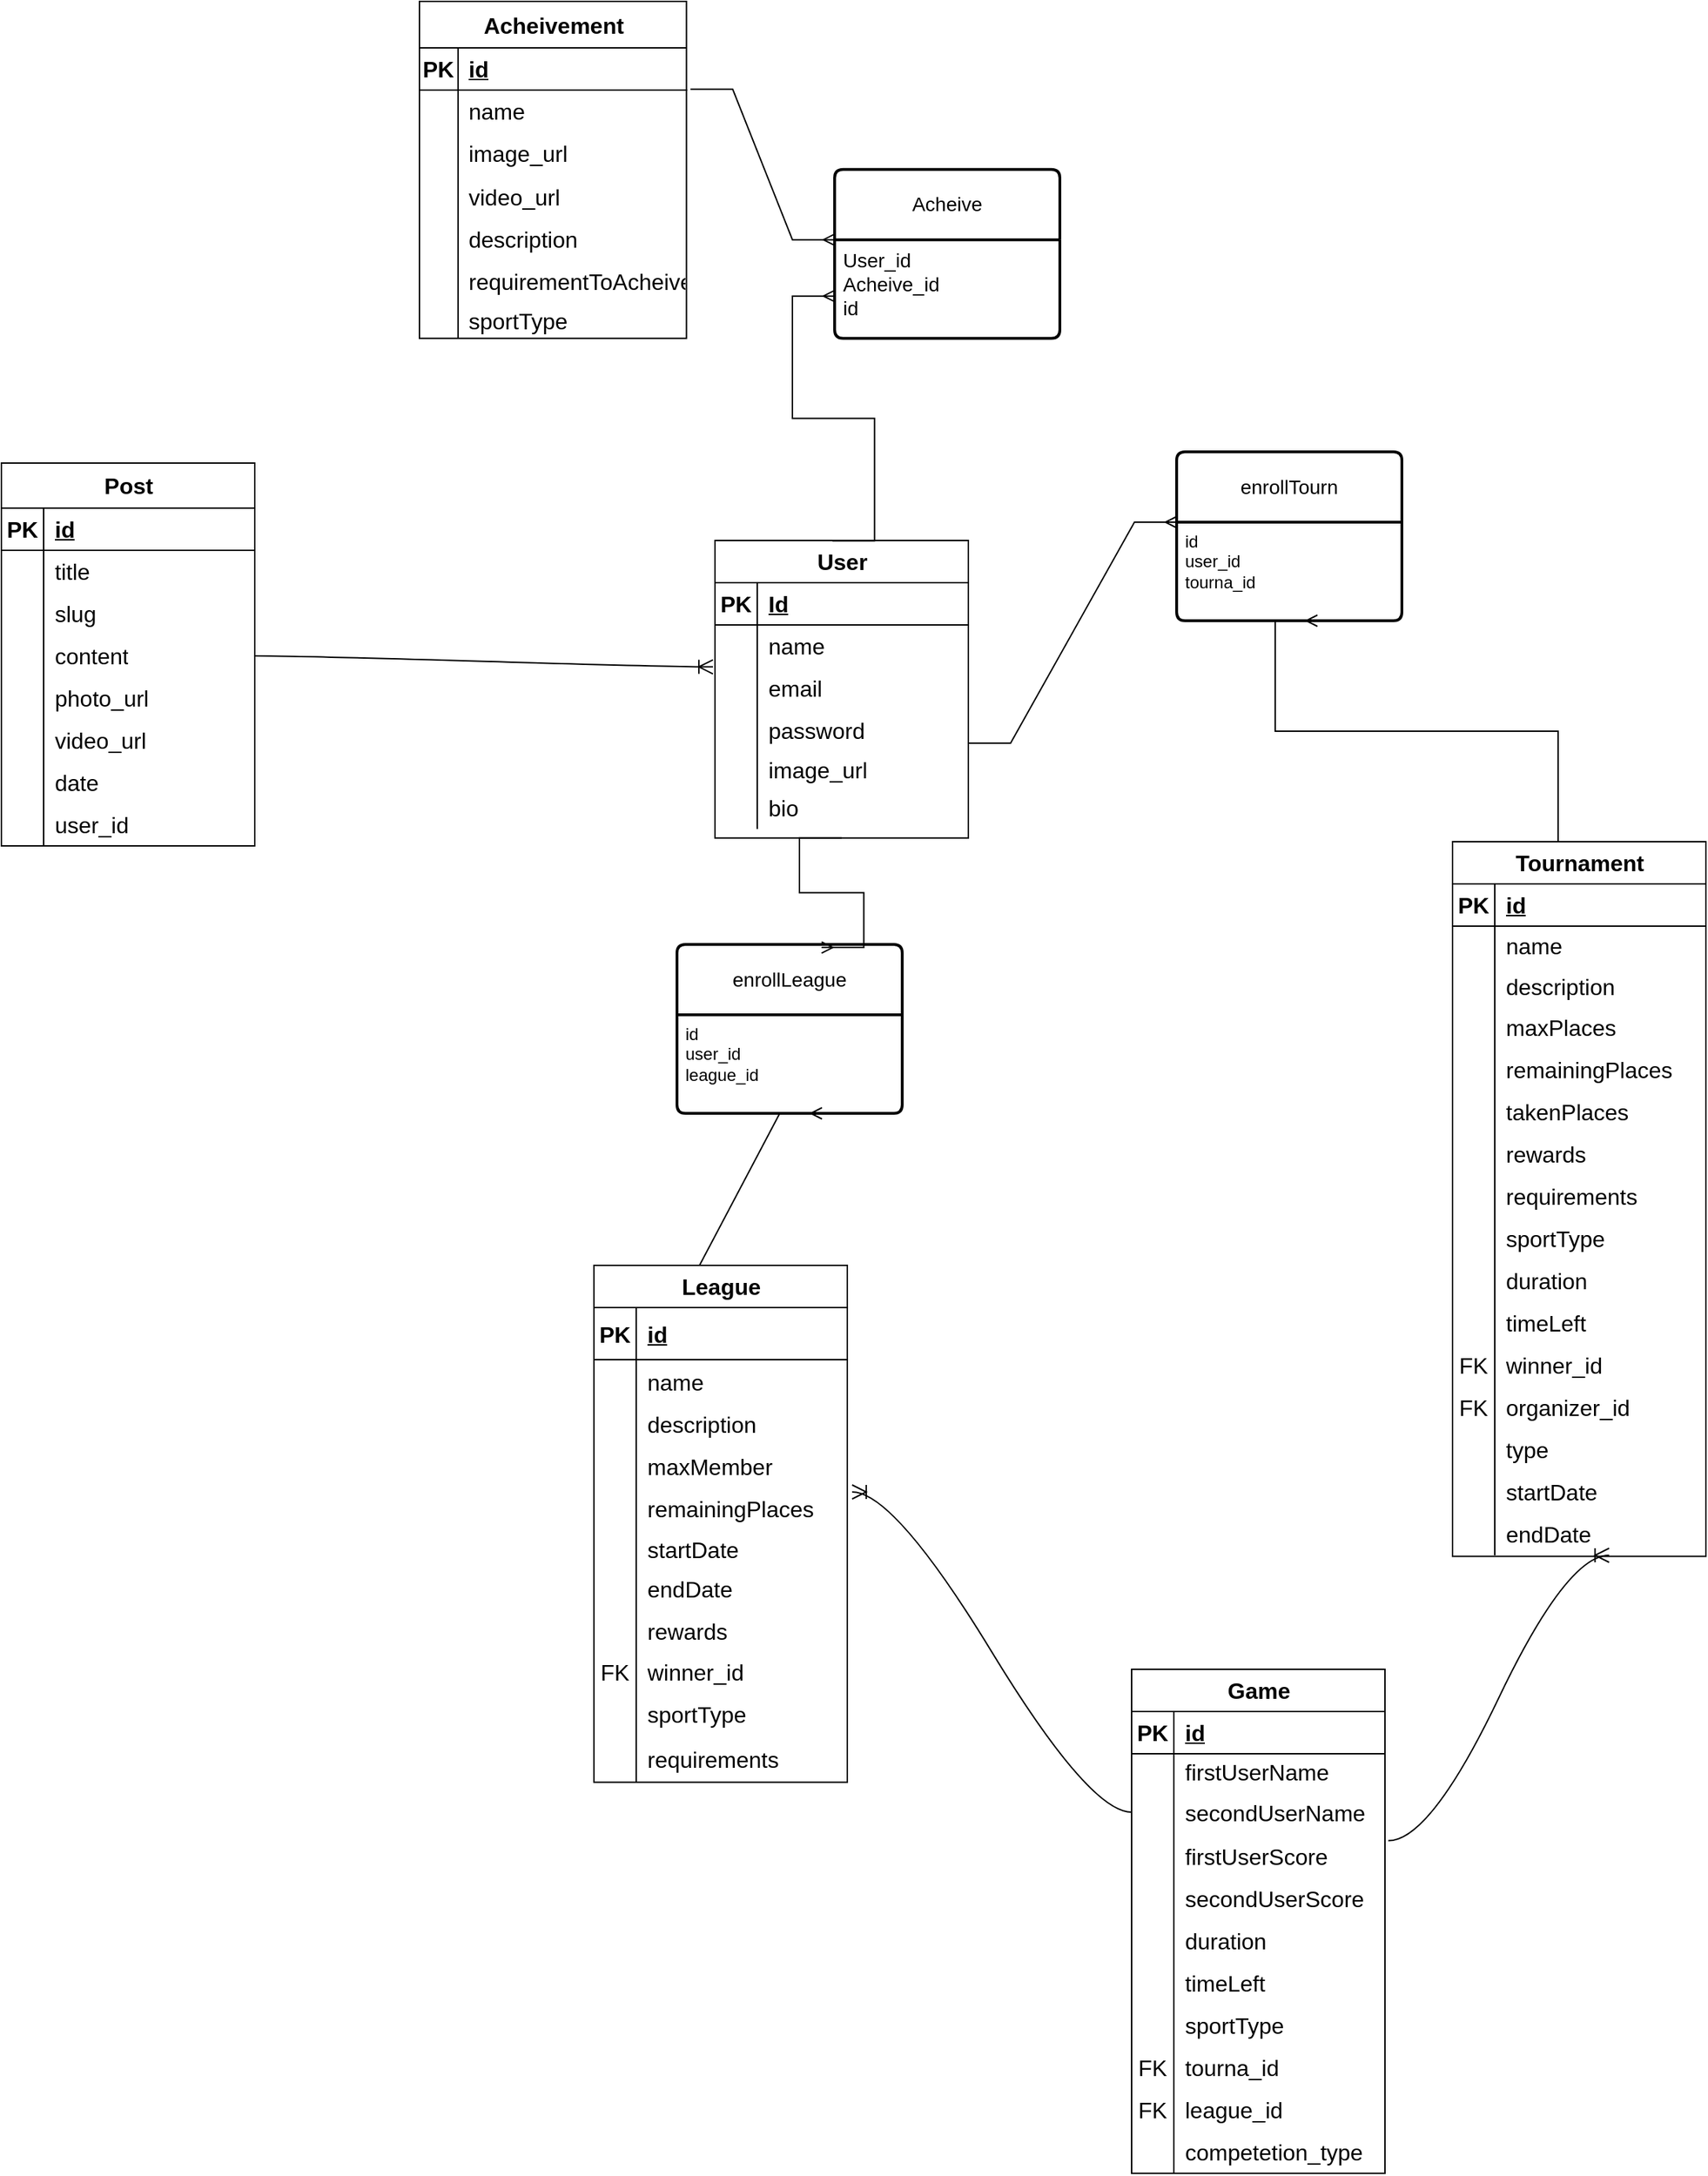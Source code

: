 <mxfile version="21.6.8" type="github">
  <diagram name="Page-1" id="uK-o1H5q1hf4X-KmGsuB">
    <mxGraphModel dx="2557" dy="1141" grid="0" gridSize="10" guides="1" tooltips="1" connect="1" arrows="1" fold="1" page="0" pageScale="1" pageWidth="827" pageHeight="1169" math="0" shadow="0">
      <root>
        <mxCell id="0" />
        <mxCell id="1" parent="0" />
        <mxCell id="dwWhSKTQToxHHi_fsbyU-1" value="User" style="shape=table;startSize=30;container=1;collapsible=1;childLayout=tableLayout;fixedRows=1;rowLines=0;fontStyle=1;align=center;resizeLast=1;html=1;fontSize=16;" parent="1" vertex="1">
          <mxGeometry x="-219" y="17" width="180" height="211.429" as="geometry">
            <mxRectangle x="-402" y="-37" width="76" height="31" as="alternateBounds" />
          </mxGeometry>
        </mxCell>
        <mxCell id="dwWhSKTQToxHHi_fsbyU-2" value="" style="shape=tableRow;horizontal=0;startSize=0;swimlaneHead=0;swimlaneBody=0;fillColor=none;collapsible=0;dropTarget=0;points=[[0,0.5],[1,0.5]];portConstraint=eastwest;top=0;left=0;right=0;bottom=1;fontSize=16;" parent="dwWhSKTQToxHHi_fsbyU-1" vertex="1">
          <mxGeometry y="30" width="180" height="30" as="geometry" />
        </mxCell>
        <mxCell id="dwWhSKTQToxHHi_fsbyU-3" value="PK" style="shape=partialRectangle;connectable=0;fillColor=none;top=0;left=0;bottom=0;right=0;fontStyle=1;overflow=hidden;whiteSpace=wrap;html=1;fontSize=16;" parent="dwWhSKTQToxHHi_fsbyU-2" vertex="1">
          <mxGeometry width="30" height="30" as="geometry">
            <mxRectangle width="30" height="30" as="alternateBounds" />
          </mxGeometry>
        </mxCell>
        <mxCell id="dwWhSKTQToxHHi_fsbyU-4" value="Id" style="shape=partialRectangle;connectable=0;fillColor=none;top=0;left=0;bottom=0;right=0;align=left;spacingLeft=6;fontStyle=5;overflow=hidden;whiteSpace=wrap;html=1;fontSize=16;" parent="dwWhSKTQToxHHi_fsbyU-2" vertex="1">
          <mxGeometry x="30" width="150" height="30" as="geometry">
            <mxRectangle width="150" height="30" as="alternateBounds" />
          </mxGeometry>
        </mxCell>
        <mxCell id="dwWhSKTQToxHHi_fsbyU-5" value="" style="shape=tableRow;horizontal=0;startSize=0;swimlaneHead=0;swimlaneBody=0;fillColor=none;collapsible=0;dropTarget=0;points=[[0,0.5],[1,0.5]];portConstraint=eastwest;top=0;left=0;right=0;bottom=0;fontSize=16;" parent="dwWhSKTQToxHHi_fsbyU-1" vertex="1">
          <mxGeometry y="60" width="180" height="30" as="geometry" />
        </mxCell>
        <mxCell id="dwWhSKTQToxHHi_fsbyU-6" value="" style="shape=partialRectangle;connectable=0;fillColor=none;top=0;left=0;bottom=0;right=0;editable=1;overflow=hidden;whiteSpace=wrap;html=1;fontSize=16;" parent="dwWhSKTQToxHHi_fsbyU-5" vertex="1">
          <mxGeometry width="30" height="30" as="geometry">
            <mxRectangle width="30" height="30" as="alternateBounds" />
          </mxGeometry>
        </mxCell>
        <mxCell id="dwWhSKTQToxHHi_fsbyU-7" value="name" style="shape=partialRectangle;connectable=0;fillColor=none;top=0;left=0;bottom=0;right=0;align=left;spacingLeft=6;overflow=hidden;whiteSpace=wrap;html=1;fontSize=16;" parent="dwWhSKTQToxHHi_fsbyU-5" vertex="1">
          <mxGeometry x="30" width="150" height="30" as="geometry">
            <mxRectangle width="150" height="30" as="alternateBounds" />
          </mxGeometry>
        </mxCell>
        <mxCell id="dwWhSKTQToxHHi_fsbyU-8" value="" style="shape=tableRow;horizontal=0;startSize=0;swimlaneHead=0;swimlaneBody=0;fillColor=none;collapsible=0;dropTarget=0;points=[[0,0.5],[1,0.5]];portConstraint=eastwest;top=0;left=0;right=0;bottom=0;fontSize=16;" parent="dwWhSKTQToxHHi_fsbyU-1" vertex="1">
          <mxGeometry y="90" width="180" height="30" as="geometry" />
        </mxCell>
        <mxCell id="dwWhSKTQToxHHi_fsbyU-9" value="" style="shape=partialRectangle;connectable=0;fillColor=none;top=0;left=0;bottom=0;right=0;editable=1;overflow=hidden;whiteSpace=wrap;html=1;fontSize=16;" parent="dwWhSKTQToxHHi_fsbyU-8" vertex="1">
          <mxGeometry width="30" height="30" as="geometry">
            <mxRectangle width="30" height="30" as="alternateBounds" />
          </mxGeometry>
        </mxCell>
        <mxCell id="dwWhSKTQToxHHi_fsbyU-10" value="email" style="shape=partialRectangle;connectable=0;fillColor=none;top=0;left=0;bottom=0;right=0;align=left;spacingLeft=6;overflow=hidden;whiteSpace=wrap;html=1;fontSize=16;" parent="dwWhSKTQToxHHi_fsbyU-8" vertex="1">
          <mxGeometry x="30" width="150" height="30" as="geometry">
            <mxRectangle width="150" height="30" as="alternateBounds" />
          </mxGeometry>
        </mxCell>
        <mxCell id="dwWhSKTQToxHHi_fsbyU-11" value="" style="shape=tableRow;horizontal=0;startSize=0;swimlaneHead=0;swimlaneBody=0;fillColor=none;collapsible=0;dropTarget=0;points=[[0,0.5],[1,0.5]];portConstraint=eastwest;top=0;left=0;right=0;bottom=0;fontSize=16;" parent="dwWhSKTQToxHHi_fsbyU-1" vertex="1">
          <mxGeometry y="120" width="180" height="30" as="geometry" />
        </mxCell>
        <mxCell id="dwWhSKTQToxHHi_fsbyU-12" value="" style="shape=partialRectangle;connectable=0;fillColor=none;top=0;left=0;bottom=0;right=0;editable=1;overflow=hidden;whiteSpace=wrap;html=1;fontSize=16;" parent="dwWhSKTQToxHHi_fsbyU-11" vertex="1">
          <mxGeometry width="30" height="30" as="geometry">
            <mxRectangle width="30" height="30" as="alternateBounds" />
          </mxGeometry>
        </mxCell>
        <mxCell id="dwWhSKTQToxHHi_fsbyU-13" value="password" style="shape=partialRectangle;connectable=0;fillColor=none;top=0;left=0;bottom=0;right=0;align=left;spacingLeft=6;overflow=hidden;whiteSpace=wrap;html=1;fontSize=16;" parent="dwWhSKTQToxHHi_fsbyU-11" vertex="1">
          <mxGeometry x="30" width="150" height="30" as="geometry">
            <mxRectangle width="150" height="30" as="alternateBounds" />
          </mxGeometry>
        </mxCell>
        <mxCell id="dwWhSKTQToxHHi_fsbyU-27" value="" style="shape=tableRow;horizontal=0;startSize=0;swimlaneHead=0;swimlaneBody=0;fillColor=none;collapsible=0;dropTarget=0;points=[[0,0.5],[1,0.5]];portConstraint=eastwest;top=0;left=0;right=0;bottom=0;fontSize=16;" parent="dwWhSKTQToxHHi_fsbyU-1" vertex="1">
          <mxGeometry y="150" width="180" height="25" as="geometry" />
        </mxCell>
        <mxCell id="dwWhSKTQToxHHi_fsbyU-28" value="" style="shape=partialRectangle;connectable=0;fillColor=none;top=0;left=0;bottom=0;right=0;editable=1;overflow=hidden;whiteSpace=wrap;html=1;fontSize=16;" parent="dwWhSKTQToxHHi_fsbyU-27" vertex="1">
          <mxGeometry width="30" height="25" as="geometry">
            <mxRectangle width="30" height="25" as="alternateBounds" />
          </mxGeometry>
        </mxCell>
        <mxCell id="dwWhSKTQToxHHi_fsbyU-29" value="image_url" style="shape=partialRectangle;connectable=0;fillColor=none;top=0;left=0;bottom=0;right=0;align=left;spacingLeft=6;overflow=hidden;whiteSpace=wrap;html=1;fontSize=16;" parent="dwWhSKTQToxHHi_fsbyU-27" vertex="1">
          <mxGeometry x="30" width="150" height="25" as="geometry">
            <mxRectangle width="150" height="25" as="alternateBounds" />
          </mxGeometry>
        </mxCell>
        <mxCell id="dwWhSKTQToxHHi_fsbyU-30" value="" style="shape=tableRow;horizontal=0;startSize=0;swimlaneHead=0;swimlaneBody=0;fillColor=none;collapsible=0;dropTarget=0;points=[[0,0.5],[1,0.5]];portConstraint=eastwest;top=0;left=0;right=0;bottom=0;fontSize=16;" parent="dwWhSKTQToxHHi_fsbyU-1" vertex="1">
          <mxGeometry y="175" width="180" height="30" as="geometry" />
        </mxCell>
        <mxCell id="dwWhSKTQToxHHi_fsbyU-31" value="" style="shape=partialRectangle;connectable=0;fillColor=none;top=0;left=0;bottom=0;right=0;editable=1;overflow=hidden;whiteSpace=wrap;html=1;fontSize=16;" parent="dwWhSKTQToxHHi_fsbyU-30" vertex="1">
          <mxGeometry width="30" height="30" as="geometry">
            <mxRectangle width="30" height="30" as="alternateBounds" />
          </mxGeometry>
        </mxCell>
        <mxCell id="dwWhSKTQToxHHi_fsbyU-32" value="bio" style="shape=partialRectangle;connectable=0;fillColor=none;top=0;left=0;bottom=0;right=0;align=left;spacingLeft=6;overflow=hidden;whiteSpace=wrap;html=1;fontSize=16;" parent="dwWhSKTQToxHHi_fsbyU-30" vertex="1">
          <mxGeometry x="30" width="150" height="30" as="geometry">
            <mxRectangle width="150" height="30" as="alternateBounds" />
          </mxGeometry>
        </mxCell>
        <mxCell id="dwWhSKTQToxHHi_fsbyU-33" value="League" style="shape=table;startSize=30;container=1;collapsible=1;childLayout=tableLayout;fixedRows=1;rowLines=0;fontStyle=1;align=center;resizeLast=1;html=1;fontSize=16;" parent="1" vertex="1">
          <mxGeometry x="-305" y="532" width="180" height="367.25" as="geometry" />
        </mxCell>
        <mxCell id="dwWhSKTQToxHHi_fsbyU-34" value="" style="shape=tableRow;horizontal=0;startSize=0;swimlaneHead=0;swimlaneBody=0;fillColor=none;collapsible=0;dropTarget=0;points=[[0,0.5],[1,0.5]];portConstraint=eastwest;top=0;left=0;right=0;bottom=1;fontSize=16;" parent="dwWhSKTQToxHHi_fsbyU-33" vertex="1">
          <mxGeometry y="30" width="180" height="37" as="geometry" />
        </mxCell>
        <mxCell id="dwWhSKTQToxHHi_fsbyU-35" value="PK" style="shape=partialRectangle;connectable=0;fillColor=none;top=0;left=0;bottom=0;right=0;fontStyle=1;overflow=hidden;whiteSpace=wrap;html=1;fontSize=16;" parent="dwWhSKTQToxHHi_fsbyU-34" vertex="1">
          <mxGeometry width="30" height="37" as="geometry">
            <mxRectangle width="30" height="37" as="alternateBounds" />
          </mxGeometry>
        </mxCell>
        <mxCell id="dwWhSKTQToxHHi_fsbyU-36" value="id" style="shape=partialRectangle;connectable=0;fillColor=none;top=0;left=0;bottom=0;right=0;align=left;spacingLeft=6;fontStyle=5;overflow=hidden;whiteSpace=wrap;html=1;fontSize=16;" parent="dwWhSKTQToxHHi_fsbyU-34" vertex="1">
          <mxGeometry x="30" width="150" height="37" as="geometry">
            <mxRectangle width="150" height="37" as="alternateBounds" />
          </mxGeometry>
        </mxCell>
        <mxCell id="dwWhSKTQToxHHi_fsbyU-37" value="" style="shape=tableRow;horizontal=0;startSize=0;swimlaneHead=0;swimlaneBody=0;fillColor=none;collapsible=0;dropTarget=0;points=[[0,0.5],[1,0.5]];portConstraint=eastwest;top=0;left=0;right=0;bottom=0;fontSize=16;" parent="dwWhSKTQToxHHi_fsbyU-33" vertex="1">
          <mxGeometry y="67" width="180" height="31" as="geometry" />
        </mxCell>
        <mxCell id="dwWhSKTQToxHHi_fsbyU-38" value="" style="shape=partialRectangle;connectable=0;fillColor=none;top=0;left=0;bottom=0;right=0;editable=1;overflow=hidden;whiteSpace=wrap;html=1;fontSize=16;" parent="dwWhSKTQToxHHi_fsbyU-37" vertex="1">
          <mxGeometry width="30" height="31" as="geometry">
            <mxRectangle width="30" height="31" as="alternateBounds" />
          </mxGeometry>
        </mxCell>
        <mxCell id="dwWhSKTQToxHHi_fsbyU-39" value="name" style="shape=partialRectangle;connectable=0;fillColor=none;top=0;left=0;bottom=0;right=0;align=left;spacingLeft=6;overflow=hidden;whiteSpace=wrap;html=1;fontSize=16;" parent="dwWhSKTQToxHHi_fsbyU-37" vertex="1">
          <mxGeometry x="30" width="150" height="31" as="geometry">
            <mxRectangle width="150" height="31" as="alternateBounds" />
          </mxGeometry>
        </mxCell>
        <mxCell id="dwWhSKTQToxHHi_fsbyU-40" value="" style="shape=tableRow;horizontal=0;startSize=0;swimlaneHead=0;swimlaneBody=0;fillColor=none;collapsible=0;dropTarget=0;points=[[0,0.5],[1,0.5]];portConstraint=eastwest;top=0;left=0;right=0;bottom=0;fontSize=16;" parent="dwWhSKTQToxHHi_fsbyU-33" vertex="1">
          <mxGeometry y="98" width="180" height="30" as="geometry" />
        </mxCell>
        <mxCell id="dwWhSKTQToxHHi_fsbyU-41" value="" style="shape=partialRectangle;connectable=0;fillColor=none;top=0;left=0;bottom=0;right=0;editable=1;overflow=hidden;whiteSpace=wrap;html=1;fontSize=16;" parent="dwWhSKTQToxHHi_fsbyU-40" vertex="1">
          <mxGeometry width="30" height="30" as="geometry">
            <mxRectangle width="30" height="30" as="alternateBounds" />
          </mxGeometry>
        </mxCell>
        <mxCell id="dwWhSKTQToxHHi_fsbyU-42" value="description" style="shape=partialRectangle;connectable=0;fillColor=none;top=0;left=0;bottom=0;right=0;align=left;spacingLeft=6;overflow=hidden;whiteSpace=wrap;html=1;fontSize=16;" parent="dwWhSKTQToxHHi_fsbyU-40" vertex="1">
          <mxGeometry x="30" width="150" height="30" as="geometry">
            <mxRectangle width="150" height="30" as="alternateBounds" />
          </mxGeometry>
        </mxCell>
        <mxCell id="dwWhSKTQToxHHi_fsbyU-43" value="" style="shape=tableRow;horizontal=0;startSize=0;swimlaneHead=0;swimlaneBody=0;fillColor=none;collapsible=0;dropTarget=0;points=[[0,0.5],[1,0.5]];portConstraint=eastwest;top=0;left=0;right=0;bottom=0;fontSize=16;" parent="dwWhSKTQToxHHi_fsbyU-33" vertex="1">
          <mxGeometry y="128" width="180" height="30" as="geometry" />
        </mxCell>
        <mxCell id="dwWhSKTQToxHHi_fsbyU-44" value="" style="shape=partialRectangle;connectable=0;fillColor=none;top=0;left=0;bottom=0;right=0;editable=1;overflow=hidden;whiteSpace=wrap;html=1;fontSize=16;" parent="dwWhSKTQToxHHi_fsbyU-43" vertex="1">
          <mxGeometry width="30" height="30" as="geometry">
            <mxRectangle width="30" height="30" as="alternateBounds" />
          </mxGeometry>
        </mxCell>
        <mxCell id="dwWhSKTQToxHHi_fsbyU-45" value="maxMember" style="shape=partialRectangle;connectable=0;fillColor=none;top=0;left=0;bottom=0;right=0;align=left;spacingLeft=6;overflow=hidden;whiteSpace=wrap;html=1;fontSize=16;" parent="dwWhSKTQToxHHi_fsbyU-43" vertex="1">
          <mxGeometry x="30" width="150" height="30" as="geometry">
            <mxRectangle width="150" height="30" as="alternateBounds" />
          </mxGeometry>
        </mxCell>
        <mxCell id="dwWhSKTQToxHHi_fsbyU-46" value="" style="shape=tableRow;horizontal=0;startSize=0;swimlaneHead=0;swimlaneBody=0;fillColor=none;collapsible=0;dropTarget=0;points=[[0,0.5],[1,0.5]];portConstraint=eastwest;top=0;left=0;right=0;bottom=0;fontSize=16;" parent="dwWhSKTQToxHHi_fsbyU-33" vertex="1">
          <mxGeometry y="158" width="180" height="30" as="geometry" />
        </mxCell>
        <mxCell id="dwWhSKTQToxHHi_fsbyU-47" value="" style="shape=partialRectangle;connectable=0;fillColor=none;top=0;left=0;bottom=0;right=0;editable=1;overflow=hidden;whiteSpace=wrap;html=1;fontSize=16;" parent="dwWhSKTQToxHHi_fsbyU-46" vertex="1">
          <mxGeometry width="30" height="30" as="geometry">
            <mxRectangle width="30" height="30" as="alternateBounds" />
          </mxGeometry>
        </mxCell>
        <mxCell id="dwWhSKTQToxHHi_fsbyU-48" value="remainingPlaces" style="shape=partialRectangle;connectable=0;fillColor=none;top=0;left=0;bottom=0;right=0;align=left;spacingLeft=6;overflow=hidden;whiteSpace=wrap;html=1;fontSize=16;" parent="dwWhSKTQToxHHi_fsbyU-46" vertex="1">
          <mxGeometry x="30" width="150" height="30" as="geometry">
            <mxRectangle width="150" height="30" as="alternateBounds" />
          </mxGeometry>
        </mxCell>
        <mxCell id="dwWhSKTQToxHHi_fsbyU-49" value="" style="shape=tableRow;horizontal=0;startSize=0;swimlaneHead=0;swimlaneBody=0;fillColor=none;collapsible=0;dropTarget=0;points=[[0,0.5],[1,0.5]];portConstraint=eastwest;top=0;left=0;right=0;bottom=0;fontSize=16;" parent="dwWhSKTQToxHHi_fsbyU-33" vertex="1">
          <mxGeometry y="188" width="180" height="27" as="geometry" />
        </mxCell>
        <mxCell id="dwWhSKTQToxHHi_fsbyU-50" value="" style="shape=partialRectangle;connectable=0;fillColor=none;top=0;left=0;bottom=0;right=0;editable=1;overflow=hidden;whiteSpace=wrap;html=1;fontSize=16;" parent="dwWhSKTQToxHHi_fsbyU-49" vertex="1">
          <mxGeometry width="30" height="27" as="geometry">
            <mxRectangle width="30" height="27" as="alternateBounds" />
          </mxGeometry>
        </mxCell>
        <mxCell id="dwWhSKTQToxHHi_fsbyU-51" value="startDate" style="shape=partialRectangle;connectable=0;fillColor=none;top=0;left=0;bottom=0;right=0;align=left;spacingLeft=6;overflow=hidden;whiteSpace=wrap;html=1;fontSize=16;" parent="dwWhSKTQToxHHi_fsbyU-49" vertex="1">
          <mxGeometry x="30" width="150" height="27" as="geometry">
            <mxRectangle width="150" height="27" as="alternateBounds" />
          </mxGeometry>
        </mxCell>
        <mxCell id="dwWhSKTQToxHHi_fsbyU-52" value="" style="shape=tableRow;horizontal=0;startSize=0;swimlaneHead=0;swimlaneBody=0;fillColor=none;collapsible=0;dropTarget=0;points=[[0,0.5],[1,0.5]];portConstraint=eastwest;top=0;left=0;right=0;bottom=0;fontSize=16;" parent="dwWhSKTQToxHHi_fsbyU-33" vertex="1">
          <mxGeometry y="215" width="180" height="30" as="geometry" />
        </mxCell>
        <mxCell id="dwWhSKTQToxHHi_fsbyU-53" value="" style="shape=partialRectangle;connectable=0;fillColor=none;top=0;left=0;bottom=0;right=0;editable=1;overflow=hidden;whiteSpace=wrap;html=1;fontSize=16;" parent="dwWhSKTQToxHHi_fsbyU-52" vertex="1">
          <mxGeometry width="30" height="30" as="geometry">
            <mxRectangle width="30" height="30" as="alternateBounds" />
          </mxGeometry>
        </mxCell>
        <mxCell id="dwWhSKTQToxHHi_fsbyU-54" value="endDate" style="shape=partialRectangle;connectable=0;fillColor=none;top=0;left=0;bottom=0;right=0;align=left;spacingLeft=6;overflow=hidden;whiteSpace=wrap;html=1;fontSize=16;" parent="dwWhSKTQToxHHi_fsbyU-52" vertex="1">
          <mxGeometry x="30" width="150" height="30" as="geometry">
            <mxRectangle width="150" height="30" as="alternateBounds" />
          </mxGeometry>
        </mxCell>
        <mxCell id="dwWhSKTQToxHHi_fsbyU-55" value="" style="shape=tableRow;horizontal=0;startSize=0;swimlaneHead=0;swimlaneBody=0;fillColor=none;collapsible=0;dropTarget=0;points=[[0,0.5],[1,0.5]];portConstraint=eastwest;top=0;left=0;right=0;bottom=0;fontSize=16;" parent="dwWhSKTQToxHHi_fsbyU-33" vertex="1">
          <mxGeometry y="245" width="180" height="29" as="geometry" />
        </mxCell>
        <mxCell id="dwWhSKTQToxHHi_fsbyU-56" value="" style="shape=partialRectangle;connectable=0;fillColor=none;top=0;left=0;bottom=0;right=0;editable=1;overflow=hidden;whiteSpace=wrap;html=1;fontSize=16;" parent="dwWhSKTQToxHHi_fsbyU-55" vertex="1">
          <mxGeometry width="30" height="29" as="geometry">
            <mxRectangle width="30" height="29" as="alternateBounds" />
          </mxGeometry>
        </mxCell>
        <mxCell id="dwWhSKTQToxHHi_fsbyU-57" value="rewards" style="shape=partialRectangle;connectable=0;fillColor=none;top=0;left=0;bottom=0;right=0;align=left;spacingLeft=6;overflow=hidden;whiteSpace=wrap;html=1;fontSize=16;" parent="dwWhSKTQToxHHi_fsbyU-55" vertex="1">
          <mxGeometry x="30" width="150" height="29" as="geometry">
            <mxRectangle width="150" height="29" as="alternateBounds" />
          </mxGeometry>
        </mxCell>
        <mxCell id="dwWhSKTQToxHHi_fsbyU-58" value="" style="shape=tableRow;horizontal=0;startSize=0;swimlaneHead=0;swimlaneBody=0;fillColor=none;collapsible=0;dropTarget=0;points=[[0,0.5],[1,0.5]];portConstraint=eastwest;top=0;left=0;right=0;bottom=0;fontSize=16;" parent="dwWhSKTQToxHHi_fsbyU-33" vertex="1">
          <mxGeometry y="274" width="180" height="30" as="geometry" />
        </mxCell>
        <mxCell id="dwWhSKTQToxHHi_fsbyU-59" value="FK" style="shape=partialRectangle;connectable=0;fillColor=none;top=0;left=0;bottom=0;right=0;editable=1;overflow=hidden;whiteSpace=wrap;html=1;fontSize=16;" parent="dwWhSKTQToxHHi_fsbyU-58" vertex="1">
          <mxGeometry width="30" height="30" as="geometry">
            <mxRectangle width="30" height="30" as="alternateBounds" />
          </mxGeometry>
        </mxCell>
        <mxCell id="dwWhSKTQToxHHi_fsbyU-60" value="winner_id" style="shape=partialRectangle;connectable=0;fillColor=none;top=0;left=0;bottom=0;right=0;align=left;spacingLeft=6;overflow=hidden;whiteSpace=wrap;html=1;fontSize=16;" parent="dwWhSKTQToxHHi_fsbyU-58" vertex="1">
          <mxGeometry x="30" width="150" height="30" as="geometry">
            <mxRectangle width="150" height="30" as="alternateBounds" />
          </mxGeometry>
        </mxCell>
        <mxCell id="dwWhSKTQToxHHi_fsbyU-147" value="" style="shape=tableRow;horizontal=0;startSize=0;swimlaneHead=0;swimlaneBody=0;fillColor=none;collapsible=0;dropTarget=0;points=[[0,0.5],[1,0.5]];portConstraint=eastwest;top=0;left=0;right=0;bottom=0;fontSize=16;" parent="dwWhSKTQToxHHi_fsbyU-33" vertex="1">
          <mxGeometry y="304" width="180" height="30" as="geometry" />
        </mxCell>
        <mxCell id="dwWhSKTQToxHHi_fsbyU-148" value="" style="shape=partialRectangle;connectable=0;fillColor=none;top=0;left=0;bottom=0;right=0;editable=1;overflow=hidden;whiteSpace=wrap;html=1;fontSize=16;" parent="dwWhSKTQToxHHi_fsbyU-147" vertex="1">
          <mxGeometry width="30" height="30" as="geometry">
            <mxRectangle width="30" height="30" as="alternateBounds" />
          </mxGeometry>
        </mxCell>
        <mxCell id="dwWhSKTQToxHHi_fsbyU-149" value="sportType" style="shape=partialRectangle;connectable=0;fillColor=none;top=0;left=0;bottom=0;right=0;align=left;spacingLeft=6;overflow=hidden;whiteSpace=wrap;html=1;fontSize=16;" parent="dwWhSKTQToxHHi_fsbyU-147" vertex="1">
          <mxGeometry x="30" width="150" height="30" as="geometry">
            <mxRectangle width="150" height="30" as="alternateBounds" />
          </mxGeometry>
        </mxCell>
        <mxCell id="IuVlJMqa_FTVn9__E9sm-7" value="" style="shape=tableRow;horizontal=0;startSize=0;swimlaneHead=0;swimlaneBody=0;fillColor=none;collapsible=0;dropTarget=0;points=[[0,0.5],[1,0.5]];portConstraint=eastwest;top=0;left=0;right=0;bottom=0;fontSize=16;" parent="dwWhSKTQToxHHi_fsbyU-33" vertex="1">
          <mxGeometry y="334" width="180" height="33" as="geometry" />
        </mxCell>
        <mxCell id="IuVlJMqa_FTVn9__E9sm-8" value="" style="shape=partialRectangle;connectable=0;fillColor=none;top=0;left=0;bottom=0;right=0;editable=1;overflow=hidden;whiteSpace=wrap;html=1;fontSize=16;" parent="IuVlJMqa_FTVn9__E9sm-7" vertex="1">
          <mxGeometry width="30" height="33" as="geometry">
            <mxRectangle width="30" height="33" as="alternateBounds" />
          </mxGeometry>
        </mxCell>
        <mxCell id="IuVlJMqa_FTVn9__E9sm-9" value="requirements" style="shape=partialRectangle;connectable=0;fillColor=none;top=0;left=0;bottom=0;right=0;align=left;spacingLeft=6;overflow=hidden;whiteSpace=wrap;html=1;fontSize=16;" parent="IuVlJMqa_FTVn9__E9sm-7" vertex="1">
          <mxGeometry x="30" width="150" height="33" as="geometry">
            <mxRectangle width="150" height="33" as="alternateBounds" />
          </mxGeometry>
        </mxCell>
        <mxCell id="dwWhSKTQToxHHi_fsbyU-64" value="Tournament" style="shape=table;startSize=30;container=1;collapsible=1;childLayout=tableLayout;fixedRows=1;rowLines=0;fontStyle=1;align=center;resizeLast=1;html=1;fontSize=16;" parent="1" vertex="1">
          <mxGeometry x="305" y="231" width="180" height="507.711" as="geometry" />
        </mxCell>
        <mxCell id="dwWhSKTQToxHHi_fsbyU-65" value="" style="shape=tableRow;horizontal=0;startSize=0;swimlaneHead=0;swimlaneBody=0;fillColor=none;collapsible=0;dropTarget=0;points=[[0,0.5],[1,0.5]];portConstraint=eastwest;top=0;left=0;right=0;bottom=1;fontSize=16;" parent="dwWhSKTQToxHHi_fsbyU-64" vertex="1">
          <mxGeometry y="30" width="180" height="30" as="geometry" />
        </mxCell>
        <mxCell id="dwWhSKTQToxHHi_fsbyU-66" value="PK" style="shape=partialRectangle;connectable=0;fillColor=none;top=0;left=0;bottom=0;right=0;fontStyle=1;overflow=hidden;whiteSpace=wrap;html=1;fontSize=16;" parent="dwWhSKTQToxHHi_fsbyU-65" vertex="1">
          <mxGeometry width="30" height="30" as="geometry">
            <mxRectangle width="30" height="30" as="alternateBounds" />
          </mxGeometry>
        </mxCell>
        <mxCell id="dwWhSKTQToxHHi_fsbyU-67" value="id" style="shape=partialRectangle;connectable=0;fillColor=none;top=0;left=0;bottom=0;right=0;align=left;spacingLeft=6;fontStyle=5;overflow=hidden;whiteSpace=wrap;html=1;fontSize=16;" parent="dwWhSKTQToxHHi_fsbyU-65" vertex="1">
          <mxGeometry x="30" width="150" height="30" as="geometry">
            <mxRectangle width="150" height="30" as="alternateBounds" />
          </mxGeometry>
        </mxCell>
        <mxCell id="dwWhSKTQToxHHi_fsbyU-68" value="" style="shape=tableRow;horizontal=0;startSize=0;swimlaneHead=0;swimlaneBody=0;fillColor=none;collapsible=0;dropTarget=0;points=[[0,0.5],[1,0.5]];portConstraint=eastwest;top=0;left=0;right=0;bottom=0;fontSize=16;" parent="dwWhSKTQToxHHi_fsbyU-64" vertex="1">
          <mxGeometry y="60" width="180" height="28" as="geometry" />
        </mxCell>
        <mxCell id="dwWhSKTQToxHHi_fsbyU-69" value="" style="shape=partialRectangle;connectable=0;fillColor=none;top=0;left=0;bottom=0;right=0;editable=1;overflow=hidden;whiteSpace=wrap;html=1;fontSize=16;" parent="dwWhSKTQToxHHi_fsbyU-68" vertex="1">
          <mxGeometry width="30" height="28" as="geometry">
            <mxRectangle width="30" height="28" as="alternateBounds" />
          </mxGeometry>
        </mxCell>
        <mxCell id="dwWhSKTQToxHHi_fsbyU-70" value="name" style="shape=partialRectangle;connectable=0;fillColor=none;top=0;left=0;bottom=0;right=0;align=left;spacingLeft=6;overflow=hidden;whiteSpace=wrap;html=1;fontSize=16;" parent="dwWhSKTQToxHHi_fsbyU-68" vertex="1">
          <mxGeometry x="30" width="150" height="28" as="geometry">
            <mxRectangle width="150" height="28" as="alternateBounds" />
          </mxGeometry>
        </mxCell>
        <mxCell id="dwWhSKTQToxHHi_fsbyU-71" value="" style="shape=tableRow;horizontal=0;startSize=0;swimlaneHead=0;swimlaneBody=0;fillColor=none;collapsible=0;dropTarget=0;points=[[0,0.5],[1,0.5]];portConstraint=eastwest;top=0;left=0;right=0;bottom=0;fontSize=16;" parent="dwWhSKTQToxHHi_fsbyU-64" vertex="1">
          <mxGeometry y="88" width="180" height="29" as="geometry" />
        </mxCell>
        <mxCell id="dwWhSKTQToxHHi_fsbyU-72" value="" style="shape=partialRectangle;connectable=0;fillColor=none;top=0;left=0;bottom=0;right=0;editable=1;overflow=hidden;whiteSpace=wrap;html=1;fontSize=16;" parent="dwWhSKTQToxHHi_fsbyU-71" vertex="1">
          <mxGeometry width="30" height="29" as="geometry">
            <mxRectangle width="30" height="29" as="alternateBounds" />
          </mxGeometry>
        </mxCell>
        <mxCell id="dwWhSKTQToxHHi_fsbyU-73" value="description" style="shape=partialRectangle;connectable=0;fillColor=none;top=0;left=0;bottom=0;right=0;align=left;spacingLeft=6;overflow=hidden;whiteSpace=wrap;html=1;fontSize=16;" parent="dwWhSKTQToxHHi_fsbyU-71" vertex="1">
          <mxGeometry x="30" width="150" height="29" as="geometry">
            <mxRectangle width="150" height="29" as="alternateBounds" />
          </mxGeometry>
        </mxCell>
        <mxCell id="dwWhSKTQToxHHi_fsbyU-74" value="" style="shape=tableRow;horizontal=0;startSize=0;swimlaneHead=0;swimlaneBody=0;fillColor=none;collapsible=0;dropTarget=0;points=[[0,0.5],[1,0.5]];portConstraint=eastwest;top=0;left=0;right=0;bottom=0;fontSize=16;" parent="dwWhSKTQToxHHi_fsbyU-64" vertex="1">
          <mxGeometry y="117" width="180" height="30" as="geometry" />
        </mxCell>
        <mxCell id="dwWhSKTQToxHHi_fsbyU-75" value="" style="shape=partialRectangle;connectable=0;fillColor=none;top=0;left=0;bottom=0;right=0;editable=1;overflow=hidden;whiteSpace=wrap;html=1;fontSize=16;" parent="dwWhSKTQToxHHi_fsbyU-74" vertex="1">
          <mxGeometry width="30" height="30" as="geometry">
            <mxRectangle width="30" height="30" as="alternateBounds" />
          </mxGeometry>
        </mxCell>
        <mxCell id="dwWhSKTQToxHHi_fsbyU-76" value="maxPlaces" style="shape=partialRectangle;connectable=0;fillColor=none;top=0;left=0;bottom=0;right=0;align=left;spacingLeft=6;overflow=hidden;whiteSpace=wrap;html=1;fontSize=16;" parent="dwWhSKTQToxHHi_fsbyU-74" vertex="1">
          <mxGeometry x="30" width="150" height="30" as="geometry">
            <mxRectangle width="150" height="30" as="alternateBounds" />
          </mxGeometry>
        </mxCell>
        <mxCell id="dwWhSKTQToxHHi_fsbyU-77" value="" style="shape=tableRow;horizontal=0;startSize=0;swimlaneHead=0;swimlaneBody=0;fillColor=none;collapsible=0;dropTarget=0;points=[[0,0.5],[1,0.5]];portConstraint=eastwest;top=0;left=0;right=0;bottom=0;fontSize=16;" parent="dwWhSKTQToxHHi_fsbyU-64" vertex="1">
          <mxGeometry y="147" width="180" height="30" as="geometry" />
        </mxCell>
        <mxCell id="dwWhSKTQToxHHi_fsbyU-78" value="" style="shape=partialRectangle;connectable=0;fillColor=none;top=0;left=0;bottom=0;right=0;editable=1;overflow=hidden;whiteSpace=wrap;html=1;fontSize=16;" parent="dwWhSKTQToxHHi_fsbyU-77" vertex="1">
          <mxGeometry width="30" height="30" as="geometry">
            <mxRectangle width="30" height="30" as="alternateBounds" />
          </mxGeometry>
        </mxCell>
        <mxCell id="dwWhSKTQToxHHi_fsbyU-79" value="remainingPlaces" style="shape=partialRectangle;connectable=0;fillColor=none;top=0;left=0;bottom=0;right=0;align=left;spacingLeft=6;overflow=hidden;whiteSpace=wrap;html=1;fontSize=16;" parent="dwWhSKTQToxHHi_fsbyU-77" vertex="1">
          <mxGeometry x="30" width="150" height="30" as="geometry">
            <mxRectangle width="150" height="30" as="alternateBounds" />
          </mxGeometry>
        </mxCell>
        <mxCell id="dwWhSKTQToxHHi_fsbyU-80" value="" style="shape=tableRow;horizontal=0;startSize=0;swimlaneHead=0;swimlaneBody=0;fillColor=none;collapsible=0;dropTarget=0;points=[[0,0.5],[1,0.5]];portConstraint=eastwest;top=0;left=0;right=0;bottom=0;fontSize=16;" parent="dwWhSKTQToxHHi_fsbyU-64" vertex="1">
          <mxGeometry y="177" width="180" height="30" as="geometry" />
        </mxCell>
        <mxCell id="dwWhSKTQToxHHi_fsbyU-81" value="" style="shape=partialRectangle;connectable=0;fillColor=none;top=0;left=0;bottom=0;right=0;editable=1;overflow=hidden;whiteSpace=wrap;html=1;fontSize=16;" parent="dwWhSKTQToxHHi_fsbyU-80" vertex="1">
          <mxGeometry width="30" height="30" as="geometry">
            <mxRectangle width="30" height="30" as="alternateBounds" />
          </mxGeometry>
        </mxCell>
        <mxCell id="dwWhSKTQToxHHi_fsbyU-82" value="takenPlaces" style="shape=partialRectangle;connectable=0;fillColor=none;top=0;left=0;bottom=0;right=0;align=left;spacingLeft=6;overflow=hidden;whiteSpace=wrap;html=1;fontSize=16;" parent="dwWhSKTQToxHHi_fsbyU-80" vertex="1">
          <mxGeometry x="30" width="150" height="30" as="geometry">
            <mxRectangle width="150" height="30" as="alternateBounds" />
          </mxGeometry>
        </mxCell>
        <mxCell id="dwWhSKTQToxHHi_fsbyU-83" value="" style="shape=tableRow;horizontal=0;startSize=0;swimlaneHead=0;swimlaneBody=0;fillColor=none;collapsible=0;dropTarget=0;points=[[0,0.5],[1,0.5]];portConstraint=eastwest;top=0;left=0;right=0;bottom=0;fontSize=16;" parent="dwWhSKTQToxHHi_fsbyU-64" vertex="1">
          <mxGeometry y="207" width="180" height="30" as="geometry" />
        </mxCell>
        <mxCell id="dwWhSKTQToxHHi_fsbyU-84" value="" style="shape=partialRectangle;connectable=0;fillColor=none;top=0;left=0;bottom=0;right=0;editable=1;overflow=hidden;whiteSpace=wrap;html=1;fontSize=16;" parent="dwWhSKTQToxHHi_fsbyU-83" vertex="1">
          <mxGeometry width="30" height="30" as="geometry">
            <mxRectangle width="30" height="30" as="alternateBounds" />
          </mxGeometry>
        </mxCell>
        <mxCell id="dwWhSKTQToxHHi_fsbyU-85" value="rewards" style="shape=partialRectangle;connectable=0;fillColor=none;top=0;left=0;bottom=0;right=0;align=left;spacingLeft=6;overflow=hidden;whiteSpace=wrap;html=1;fontSize=16;" parent="dwWhSKTQToxHHi_fsbyU-83" vertex="1">
          <mxGeometry x="30" width="150" height="30" as="geometry">
            <mxRectangle width="150" height="30" as="alternateBounds" />
          </mxGeometry>
        </mxCell>
        <mxCell id="dwWhSKTQToxHHi_fsbyU-86" value="" style="shape=tableRow;horizontal=0;startSize=0;swimlaneHead=0;swimlaneBody=0;fillColor=none;collapsible=0;dropTarget=0;points=[[0,0.5],[1,0.5]];portConstraint=eastwest;top=0;left=0;right=0;bottom=0;fontSize=16;" parent="dwWhSKTQToxHHi_fsbyU-64" vertex="1">
          <mxGeometry y="237" width="180" height="30" as="geometry" />
        </mxCell>
        <mxCell id="dwWhSKTQToxHHi_fsbyU-87" value="" style="shape=partialRectangle;connectable=0;fillColor=none;top=0;left=0;bottom=0;right=0;editable=1;overflow=hidden;whiteSpace=wrap;html=1;fontSize=16;" parent="dwWhSKTQToxHHi_fsbyU-86" vertex="1">
          <mxGeometry width="30" height="30" as="geometry">
            <mxRectangle width="30" height="30" as="alternateBounds" />
          </mxGeometry>
        </mxCell>
        <mxCell id="dwWhSKTQToxHHi_fsbyU-88" value="requirements" style="shape=partialRectangle;connectable=0;fillColor=none;top=0;left=0;bottom=0;right=0;align=left;spacingLeft=6;overflow=hidden;whiteSpace=wrap;html=1;fontSize=16;" parent="dwWhSKTQToxHHi_fsbyU-86" vertex="1">
          <mxGeometry x="30" width="150" height="30" as="geometry">
            <mxRectangle width="150" height="30" as="alternateBounds" />
          </mxGeometry>
        </mxCell>
        <mxCell id="dwWhSKTQToxHHi_fsbyU-89" value="" style="shape=tableRow;horizontal=0;startSize=0;swimlaneHead=0;swimlaneBody=0;fillColor=none;collapsible=0;dropTarget=0;points=[[0,0.5],[1,0.5]];portConstraint=eastwest;top=0;left=0;right=0;bottom=0;fontSize=16;" parent="dwWhSKTQToxHHi_fsbyU-64" vertex="1">
          <mxGeometry y="267" width="180" height="30" as="geometry" />
        </mxCell>
        <mxCell id="dwWhSKTQToxHHi_fsbyU-90" value="" style="shape=partialRectangle;connectable=0;fillColor=none;top=0;left=0;bottom=0;right=0;editable=1;overflow=hidden;whiteSpace=wrap;html=1;fontSize=16;" parent="dwWhSKTQToxHHi_fsbyU-89" vertex="1">
          <mxGeometry width="30" height="30" as="geometry">
            <mxRectangle width="30" height="30" as="alternateBounds" />
          </mxGeometry>
        </mxCell>
        <mxCell id="dwWhSKTQToxHHi_fsbyU-91" value="sportType" style="shape=partialRectangle;connectable=0;fillColor=none;top=0;left=0;bottom=0;right=0;align=left;spacingLeft=6;overflow=hidden;whiteSpace=wrap;html=1;fontSize=16;" parent="dwWhSKTQToxHHi_fsbyU-89" vertex="1">
          <mxGeometry x="30" width="150" height="30" as="geometry">
            <mxRectangle width="150" height="30" as="alternateBounds" />
          </mxGeometry>
        </mxCell>
        <mxCell id="dwWhSKTQToxHHi_fsbyU-92" value="" style="shape=tableRow;horizontal=0;startSize=0;swimlaneHead=0;swimlaneBody=0;fillColor=none;collapsible=0;dropTarget=0;points=[[0,0.5],[1,0.5]];portConstraint=eastwest;top=0;left=0;right=0;bottom=0;fontSize=16;" parent="dwWhSKTQToxHHi_fsbyU-64" vertex="1">
          <mxGeometry y="297" width="180" height="30" as="geometry" />
        </mxCell>
        <mxCell id="dwWhSKTQToxHHi_fsbyU-93" value="" style="shape=partialRectangle;connectable=0;fillColor=none;top=0;left=0;bottom=0;right=0;editable=1;overflow=hidden;whiteSpace=wrap;html=1;fontSize=16;" parent="dwWhSKTQToxHHi_fsbyU-92" vertex="1">
          <mxGeometry width="30" height="30" as="geometry">
            <mxRectangle width="30" height="30" as="alternateBounds" />
          </mxGeometry>
        </mxCell>
        <mxCell id="dwWhSKTQToxHHi_fsbyU-94" value="duration" style="shape=partialRectangle;connectable=0;fillColor=none;top=0;left=0;bottom=0;right=0;align=left;spacingLeft=6;overflow=hidden;whiteSpace=wrap;html=1;fontSize=16;" parent="dwWhSKTQToxHHi_fsbyU-92" vertex="1">
          <mxGeometry x="30" width="150" height="30" as="geometry">
            <mxRectangle width="150" height="30" as="alternateBounds" />
          </mxGeometry>
        </mxCell>
        <mxCell id="dwWhSKTQToxHHi_fsbyU-95" value="" style="shape=tableRow;horizontal=0;startSize=0;swimlaneHead=0;swimlaneBody=0;fillColor=none;collapsible=0;dropTarget=0;points=[[0,0.5],[1,0.5]];portConstraint=eastwest;top=0;left=0;right=0;bottom=0;fontSize=16;" parent="dwWhSKTQToxHHi_fsbyU-64" vertex="1">
          <mxGeometry y="327" width="180" height="30" as="geometry" />
        </mxCell>
        <mxCell id="dwWhSKTQToxHHi_fsbyU-96" value="" style="shape=partialRectangle;connectable=0;fillColor=none;top=0;left=0;bottom=0;right=0;editable=1;overflow=hidden;whiteSpace=wrap;html=1;fontSize=16;" parent="dwWhSKTQToxHHi_fsbyU-95" vertex="1">
          <mxGeometry width="30" height="30" as="geometry">
            <mxRectangle width="30" height="30" as="alternateBounds" />
          </mxGeometry>
        </mxCell>
        <mxCell id="dwWhSKTQToxHHi_fsbyU-97" value="timeLeft" style="shape=partialRectangle;connectable=0;fillColor=none;top=0;left=0;bottom=0;right=0;align=left;spacingLeft=6;overflow=hidden;whiteSpace=wrap;html=1;fontSize=16;" parent="dwWhSKTQToxHHi_fsbyU-95" vertex="1">
          <mxGeometry x="30" width="150" height="30" as="geometry">
            <mxRectangle width="150" height="30" as="alternateBounds" />
          </mxGeometry>
        </mxCell>
        <mxCell id="dwWhSKTQToxHHi_fsbyU-98" value="" style="shape=tableRow;horizontal=0;startSize=0;swimlaneHead=0;swimlaneBody=0;fillColor=none;collapsible=0;dropTarget=0;points=[[0,0.5],[1,0.5]];portConstraint=eastwest;top=0;left=0;right=0;bottom=0;fontSize=16;" parent="dwWhSKTQToxHHi_fsbyU-64" vertex="1">
          <mxGeometry y="357" width="180" height="30" as="geometry" />
        </mxCell>
        <mxCell id="dwWhSKTQToxHHi_fsbyU-99" value="FK" style="shape=partialRectangle;connectable=0;fillColor=none;top=0;left=0;bottom=0;right=0;editable=1;overflow=hidden;whiteSpace=wrap;html=1;fontSize=16;" parent="dwWhSKTQToxHHi_fsbyU-98" vertex="1">
          <mxGeometry width="30" height="30" as="geometry">
            <mxRectangle width="30" height="30" as="alternateBounds" />
          </mxGeometry>
        </mxCell>
        <mxCell id="dwWhSKTQToxHHi_fsbyU-100" value="winner_id" style="shape=partialRectangle;connectable=0;fillColor=none;top=0;left=0;bottom=0;right=0;align=left;spacingLeft=6;overflow=hidden;whiteSpace=wrap;html=1;fontSize=16;" parent="dwWhSKTQToxHHi_fsbyU-98" vertex="1">
          <mxGeometry x="30" width="150" height="30" as="geometry">
            <mxRectangle width="150" height="30" as="alternateBounds" />
          </mxGeometry>
        </mxCell>
        <mxCell id="dwWhSKTQToxHHi_fsbyU-138" value="" style="shape=tableRow;horizontal=0;startSize=0;swimlaneHead=0;swimlaneBody=0;fillColor=none;collapsible=0;dropTarget=0;points=[[0,0.5],[1,0.5]];portConstraint=eastwest;top=0;left=0;right=0;bottom=0;fontSize=16;" parent="dwWhSKTQToxHHi_fsbyU-64" vertex="1">
          <mxGeometry y="387" width="180" height="30" as="geometry" />
        </mxCell>
        <mxCell id="dwWhSKTQToxHHi_fsbyU-139" value="FK" style="shape=partialRectangle;connectable=0;fillColor=none;top=0;left=0;bottom=0;right=0;editable=1;overflow=hidden;whiteSpace=wrap;html=1;fontSize=16;" parent="dwWhSKTQToxHHi_fsbyU-138" vertex="1">
          <mxGeometry width="30" height="30" as="geometry">
            <mxRectangle width="30" height="30" as="alternateBounds" />
          </mxGeometry>
        </mxCell>
        <mxCell id="dwWhSKTQToxHHi_fsbyU-140" value="organizer_id" style="shape=partialRectangle;connectable=0;fillColor=none;top=0;left=0;bottom=0;right=0;align=left;spacingLeft=6;overflow=hidden;whiteSpace=wrap;html=1;fontSize=16;" parent="dwWhSKTQToxHHi_fsbyU-138" vertex="1">
          <mxGeometry x="30" width="150" height="30" as="geometry">
            <mxRectangle width="150" height="30" as="alternateBounds" />
          </mxGeometry>
        </mxCell>
        <mxCell id="dwWhSKTQToxHHi_fsbyU-141" value="" style="shape=tableRow;horizontal=0;startSize=0;swimlaneHead=0;swimlaneBody=0;fillColor=none;collapsible=0;dropTarget=0;points=[[0,0.5],[1,0.5]];portConstraint=eastwest;top=0;left=0;right=0;bottom=0;fontSize=16;" parent="dwWhSKTQToxHHi_fsbyU-64" vertex="1">
          <mxGeometry y="417" width="180" height="30" as="geometry" />
        </mxCell>
        <mxCell id="dwWhSKTQToxHHi_fsbyU-142" value="" style="shape=partialRectangle;connectable=0;fillColor=none;top=0;left=0;bottom=0;right=0;editable=1;overflow=hidden;whiteSpace=wrap;html=1;fontSize=16;" parent="dwWhSKTQToxHHi_fsbyU-141" vertex="1">
          <mxGeometry width="30" height="30" as="geometry">
            <mxRectangle width="30" height="30" as="alternateBounds" />
          </mxGeometry>
        </mxCell>
        <mxCell id="dwWhSKTQToxHHi_fsbyU-143" value="type" style="shape=partialRectangle;connectable=0;fillColor=none;top=0;left=0;bottom=0;right=0;align=left;spacingLeft=6;overflow=hidden;whiteSpace=wrap;html=1;fontSize=16;" parent="dwWhSKTQToxHHi_fsbyU-141" vertex="1">
          <mxGeometry x="30" width="150" height="30" as="geometry">
            <mxRectangle width="150" height="30" as="alternateBounds" />
          </mxGeometry>
        </mxCell>
        <mxCell id="IuVlJMqa_FTVn9__E9sm-1" value="" style="shape=tableRow;horizontal=0;startSize=0;swimlaneHead=0;swimlaneBody=0;fillColor=none;collapsible=0;dropTarget=0;points=[[0,0.5],[1,0.5]];portConstraint=eastwest;top=0;left=0;right=0;bottom=0;fontSize=16;" parent="dwWhSKTQToxHHi_fsbyU-64" vertex="1">
          <mxGeometry y="447" width="180" height="30" as="geometry" />
        </mxCell>
        <mxCell id="IuVlJMqa_FTVn9__E9sm-2" value="" style="shape=partialRectangle;connectable=0;fillColor=none;top=0;left=0;bottom=0;right=0;editable=1;overflow=hidden;whiteSpace=wrap;html=1;fontSize=16;" parent="IuVlJMqa_FTVn9__E9sm-1" vertex="1">
          <mxGeometry width="30" height="30" as="geometry">
            <mxRectangle width="30" height="30" as="alternateBounds" />
          </mxGeometry>
        </mxCell>
        <mxCell id="IuVlJMqa_FTVn9__E9sm-3" value="startDate" style="shape=partialRectangle;connectable=0;fillColor=none;top=0;left=0;bottom=0;right=0;align=left;spacingLeft=6;overflow=hidden;whiteSpace=wrap;html=1;fontSize=16;" parent="IuVlJMqa_FTVn9__E9sm-1" vertex="1">
          <mxGeometry x="30" width="150" height="30" as="geometry">
            <mxRectangle width="150" height="30" as="alternateBounds" />
          </mxGeometry>
        </mxCell>
        <mxCell id="IuVlJMqa_FTVn9__E9sm-4" value="" style="shape=tableRow;horizontal=0;startSize=0;swimlaneHead=0;swimlaneBody=0;fillColor=none;collapsible=0;dropTarget=0;points=[[0,0.5],[1,0.5]];portConstraint=eastwest;top=0;left=0;right=0;bottom=0;fontSize=16;" parent="dwWhSKTQToxHHi_fsbyU-64" vertex="1">
          <mxGeometry y="477" width="180" height="30" as="geometry" />
        </mxCell>
        <mxCell id="IuVlJMqa_FTVn9__E9sm-5" value="" style="shape=partialRectangle;connectable=0;fillColor=none;top=0;left=0;bottom=0;right=0;editable=1;overflow=hidden;whiteSpace=wrap;html=1;fontSize=16;" parent="IuVlJMqa_FTVn9__E9sm-4" vertex="1">
          <mxGeometry width="30" height="30" as="geometry">
            <mxRectangle width="30" height="30" as="alternateBounds" />
          </mxGeometry>
        </mxCell>
        <mxCell id="IuVlJMqa_FTVn9__E9sm-6" value="endDate" style="shape=partialRectangle;connectable=0;fillColor=none;top=0;left=0;bottom=0;right=0;align=left;spacingLeft=6;overflow=hidden;whiteSpace=wrap;html=1;fontSize=16;" parent="IuVlJMqa_FTVn9__E9sm-4" vertex="1">
          <mxGeometry x="30" width="150" height="30" as="geometry">
            <mxRectangle width="150" height="30" as="alternateBounds" />
          </mxGeometry>
        </mxCell>
        <mxCell id="dwWhSKTQToxHHi_fsbyU-151" value="Game" style="shape=table;startSize=30;container=1;collapsible=1;childLayout=tableLayout;fixedRows=1;rowLines=0;fontStyle=1;align=center;resizeLast=1;html=1;fontSize=16;" parent="1" vertex="1">
          <mxGeometry x="77" y="819" width="180" height="358.084" as="geometry" />
        </mxCell>
        <mxCell id="dwWhSKTQToxHHi_fsbyU-152" value="" style="shape=tableRow;horizontal=0;startSize=0;swimlaneHead=0;swimlaneBody=0;fillColor=none;collapsible=0;dropTarget=0;points=[[0,0.5],[1,0.5]];portConstraint=eastwest;top=0;left=0;right=0;bottom=1;fontSize=16;" parent="dwWhSKTQToxHHi_fsbyU-151" vertex="1">
          <mxGeometry y="30" width="180" height="30" as="geometry" />
        </mxCell>
        <mxCell id="dwWhSKTQToxHHi_fsbyU-153" value="PK" style="shape=partialRectangle;connectable=0;fillColor=none;top=0;left=0;bottom=0;right=0;fontStyle=1;overflow=hidden;whiteSpace=wrap;html=1;fontSize=16;" parent="dwWhSKTQToxHHi_fsbyU-152" vertex="1">
          <mxGeometry width="30" height="30" as="geometry">
            <mxRectangle width="30" height="30" as="alternateBounds" />
          </mxGeometry>
        </mxCell>
        <mxCell id="dwWhSKTQToxHHi_fsbyU-154" value="id" style="shape=partialRectangle;connectable=0;fillColor=none;top=0;left=0;bottom=0;right=0;align=left;spacingLeft=6;fontStyle=5;overflow=hidden;whiteSpace=wrap;html=1;fontSize=16;" parent="dwWhSKTQToxHHi_fsbyU-152" vertex="1">
          <mxGeometry x="30" width="150" height="30" as="geometry">
            <mxRectangle width="150" height="30" as="alternateBounds" />
          </mxGeometry>
        </mxCell>
        <mxCell id="dwWhSKTQToxHHi_fsbyU-155" value="" style="shape=tableRow;horizontal=0;startSize=0;swimlaneHead=0;swimlaneBody=0;fillColor=none;collapsible=0;dropTarget=0;points=[[0,0.5],[1,0.5]];portConstraint=eastwest;top=0;left=0;right=0;bottom=0;fontSize=16;" parent="dwWhSKTQToxHHi_fsbyU-151" vertex="1">
          <mxGeometry y="60" width="180" height="25" as="geometry" />
        </mxCell>
        <mxCell id="dwWhSKTQToxHHi_fsbyU-156" value="" style="shape=partialRectangle;connectable=0;fillColor=none;top=0;left=0;bottom=0;right=0;editable=1;overflow=hidden;whiteSpace=wrap;html=1;fontSize=16;" parent="dwWhSKTQToxHHi_fsbyU-155" vertex="1">
          <mxGeometry width="30" height="25" as="geometry">
            <mxRectangle width="30" height="25" as="alternateBounds" />
          </mxGeometry>
        </mxCell>
        <mxCell id="dwWhSKTQToxHHi_fsbyU-157" value="firstUserName" style="shape=partialRectangle;connectable=0;fillColor=none;top=0;left=0;bottom=0;right=0;align=left;spacingLeft=6;overflow=hidden;whiteSpace=wrap;html=1;fontSize=16;" parent="dwWhSKTQToxHHi_fsbyU-155" vertex="1">
          <mxGeometry x="30" width="150" height="25" as="geometry">
            <mxRectangle width="150" height="25" as="alternateBounds" />
          </mxGeometry>
        </mxCell>
        <mxCell id="dwWhSKTQToxHHi_fsbyU-158" value="" style="shape=tableRow;horizontal=0;startSize=0;swimlaneHead=0;swimlaneBody=0;fillColor=none;collapsible=0;dropTarget=0;points=[[0,0.5],[1,0.5]];portConstraint=eastwest;top=0;left=0;right=0;bottom=0;fontSize=16;" parent="dwWhSKTQToxHHi_fsbyU-151" vertex="1">
          <mxGeometry y="85" width="180" height="33" as="geometry" />
        </mxCell>
        <mxCell id="dwWhSKTQToxHHi_fsbyU-159" value="" style="shape=partialRectangle;connectable=0;fillColor=none;top=0;left=0;bottom=0;right=0;editable=1;overflow=hidden;whiteSpace=wrap;html=1;fontSize=16;" parent="dwWhSKTQToxHHi_fsbyU-158" vertex="1">
          <mxGeometry width="30" height="33" as="geometry">
            <mxRectangle width="30" height="33" as="alternateBounds" />
          </mxGeometry>
        </mxCell>
        <mxCell id="dwWhSKTQToxHHi_fsbyU-160" value="secondUserName" style="shape=partialRectangle;connectable=0;fillColor=none;top=0;left=0;bottom=0;right=0;align=left;spacingLeft=6;overflow=hidden;whiteSpace=wrap;html=1;fontSize=16;" parent="dwWhSKTQToxHHi_fsbyU-158" vertex="1">
          <mxGeometry x="30" width="150" height="33" as="geometry">
            <mxRectangle width="150" height="33" as="alternateBounds" />
          </mxGeometry>
        </mxCell>
        <mxCell id="dwWhSKTQToxHHi_fsbyU-161" value="" style="shape=tableRow;horizontal=0;startSize=0;swimlaneHead=0;swimlaneBody=0;fillColor=none;collapsible=0;dropTarget=0;points=[[0,0.5],[1,0.5]];portConstraint=eastwest;top=0;left=0;right=0;bottom=0;fontSize=16;" parent="dwWhSKTQToxHHi_fsbyU-151" vertex="1">
          <mxGeometry y="118" width="180" height="30" as="geometry" />
        </mxCell>
        <mxCell id="dwWhSKTQToxHHi_fsbyU-162" value="" style="shape=partialRectangle;connectable=0;fillColor=none;top=0;left=0;bottom=0;right=0;editable=1;overflow=hidden;whiteSpace=wrap;html=1;fontSize=16;" parent="dwWhSKTQToxHHi_fsbyU-161" vertex="1">
          <mxGeometry width="30" height="30" as="geometry">
            <mxRectangle width="30" height="30" as="alternateBounds" />
          </mxGeometry>
        </mxCell>
        <mxCell id="dwWhSKTQToxHHi_fsbyU-163" value="firstUserScore" style="shape=partialRectangle;connectable=0;fillColor=none;top=0;left=0;bottom=0;right=0;align=left;spacingLeft=6;overflow=hidden;whiteSpace=wrap;html=1;fontSize=16;" parent="dwWhSKTQToxHHi_fsbyU-161" vertex="1">
          <mxGeometry x="30" width="150" height="30" as="geometry">
            <mxRectangle width="150" height="30" as="alternateBounds" />
          </mxGeometry>
        </mxCell>
        <mxCell id="IuVlJMqa_FTVn9__E9sm-41" value="" style="shape=tableRow;horizontal=0;startSize=0;swimlaneHead=0;swimlaneBody=0;fillColor=none;collapsible=0;dropTarget=0;points=[[0,0.5],[1,0.5]];portConstraint=eastwest;top=0;left=0;right=0;bottom=0;fontSize=16;" parent="dwWhSKTQToxHHi_fsbyU-151" vertex="1">
          <mxGeometry y="148" width="180" height="30" as="geometry" />
        </mxCell>
        <mxCell id="IuVlJMqa_FTVn9__E9sm-42" value="" style="shape=partialRectangle;connectable=0;fillColor=none;top=0;left=0;bottom=0;right=0;editable=1;overflow=hidden;whiteSpace=wrap;html=1;fontSize=16;" parent="IuVlJMqa_FTVn9__E9sm-41" vertex="1">
          <mxGeometry width="30" height="30" as="geometry">
            <mxRectangle width="30" height="30" as="alternateBounds" />
          </mxGeometry>
        </mxCell>
        <mxCell id="IuVlJMqa_FTVn9__E9sm-43" value="secondUserScore" style="shape=partialRectangle;connectable=0;fillColor=none;top=0;left=0;bottom=0;right=0;align=left;spacingLeft=6;overflow=hidden;whiteSpace=wrap;html=1;fontSize=16;" parent="IuVlJMqa_FTVn9__E9sm-41" vertex="1">
          <mxGeometry x="30" width="150" height="30" as="geometry">
            <mxRectangle width="150" height="30" as="alternateBounds" />
          </mxGeometry>
        </mxCell>
        <mxCell id="dwWhSKTQToxHHi_fsbyU-164" value="" style="shape=tableRow;horizontal=0;startSize=0;swimlaneHead=0;swimlaneBody=0;fillColor=none;collapsible=0;dropTarget=0;points=[[0,0.5],[1,0.5]];portConstraint=eastwest;top=0;left=0;right=0;bottom=0;fontSize=16;" parent="dwWhSKTQToxHHi_fsbyU-151" vertex="1">
          <mxGeometry y="178" width="180" height="30" as="geometry" />
        </mxCell>
        <mxCell id="dwWhSKTQToxHHi_fsbyU-165" value="" style="shape=partialRectangle;connectable=0;fillColor=none;top=0;left=0;bottom=0;right=0;editable=1;overflow=hidden;whiteSpace=wrap;html=1;fontSize=16;" parent="dwWhSKTQToxHHi_fsbyU-164" vertex="1">
          <mxGeometry width="30" height="30" as="geometry">
            <mxRectangle width="30" height="30" as="alternateBounds" />
          </mxGeometry>
        </mxCell>
        <mxCell id="dwWhSKTQToxHHi_fsbyU-166" value="duration" style="shape=partialRectangle;connectable=0;fillColor=none;top=0;left=0;bottom=0;right=0;align=left;spacingLeft=6;overflow=hidden;whiteSpace=wrap;html=1;fontSize=16;" parent="dwWhSKTQToxHHi_fsbyU-164" vertex="1">
          <mxGeometry x="30" width="150" height="30" as="geometry">
            <mxRectangle width="150" height="30" as="alternateBounds" />
          </mxGeometry>
        </mxCell>
        <mxCell id="dwWhSKTQToxHHi_fsbyU-167" value="" style="shape=tableRow;horizontal=0;startSize=0;swimlaneHead=0;swimlaneBody=0;fillColor=none;collapsible=0;dropTarget=0;points=[[0,0.5],[1,0.5]];portConstraint=eastwest;top=0;left=0;right=0;bottom=0;fontSize=16;" parent="dwWhSKTQToxHHi_fsbyU-151" vertex="1">
          <mxGeometry y="208" width="180" height="30" as="geometry" />
        </mxCell>
        <mxCell id="dwWhSKTQToxHHi_fsbyU-168" value="" style="shape=partialRectangle;connectable=0;fillColor=none;top=0;left=0;bottom=0;right=0;editable=1;overflow=hidden;whiteSpace=wrap;html=1;fontSize=16;" parent="dwWhSKTQToxHHi_fsbyU-167" vertex="1">
          <mxGeometry width="30" height="30" as="geometry">
            <mxRectangle width="30" height="30" as="alternateBounds" />
          </mxGeometry>
        </mxCell>
        <mxCell id="dwWhSKTQToxHHi_fsbyU-169" value="timeLeft" style="shape=partialRectangle;connectable=0;fillColor=none;top=0;left=0;bottom=0;right=0;align=left;spacingLeft=6;overflow=hidden;whiteSpace=wrap;html=1;fontSize=16;" parent="dwWhSKTQToxHHi_fsbyU-167" vertex="1">
          <mxGeometry x="30" width="150" height="30" as="geometry">
            <mxRectangle width="150" height="30" as="alternateBounds" />
          </mxGeometry>
        </mxCell>
        <mxCell id="dwWhSKTQToxHHi_fsbyU-170" value="" style="shape=tableRow;horizontal=0;startSize=0;swimlaneHead=0;swimlaneBody=0;fillColor=none;collapsible=0;dropTarget=0;points=[[0,0.5],[1,0.5]];portConstraint=eastwest;top=0;left=0;right=0;bottom=0;fontSize=16;" parent="dwWhSKTQToxHHi_fsbyU-151" vertex="1">
          <mxGeometry y="238" width="180" height="30" as="geometry" />
        </mxCell>
        <mxCell id="dwWhSKTQToxHHi_fsbyU-171" value="" style="shape=partialRectangle;connectable=0;fillColor=none;top=0;left=0;bottom=0;right=0;editable=1;overflow=hidden;whiteSpace=wrap;html=1;fontSize=16;" parent="dwWhSKTQToxHHi_fsbyU-170" vertex="1">
          <mxGeometry width="30" height="30" as="geometry">
            <mxRectangle width="30" height="30" as="alternateBounds" />
          </mxGeometry>
        </mxCell>
        <mxCell id="dwWhSKTQToxHHi_fsbyU-172" value="sportType" style="shape=partialRectangle;connectable=0;fillColor=none;top=0;left=0;bottom=0;right=0;align=left;spacingLeft=6;overflow=hidden;whiteSpace=wrap;html=1;fontSize=16;" parent="dwWhSKTQToxHHi_fsbyU-170" vertex="1">
          <mxGeometry x="30" width="150" height="30" as="geometry">
            <mxRectangle width="150" height="30" as="alternateBounds" />
          </mxGeometry>
        </mxCell>
        <mxCell id="dwWhSKTQToxHHi_fsbyU-173" value="" style="shape=tableRow;horizontal=0;startSize=0;swimlaneHead=0;swimlaneBody=0;fillColor=none;collapsible=0;dropTarget=0;points=[[0,0.5],[1,0.5]];portConstraint=eastwest;top=0;left=0;right=0;bottom=0;fontSize=16;" parent="dwWhSKTQToxHHi_fsbyU-151" vertex="1">
          <mxGeometry y="268" width="180" height="30" as="geometry" />
        </mxCell>
        <mxCell id="dwWhSKTQToxHHi_fsbyU-174" value="FK" style="shape=partialRectangle;connectable=0;fillColor=none;top=0;left=0;bottom=0;right=0;editable=1;overflow=hidden;whiteSpace=wrap;html=1;fontSize=16;" parent="dwWhSKTQToxHHi_fsbyU-173" vertex="1">
          <mxGeometry width="30" height="30" as="geometry">
            <mxRectangle width="30" height="30" as="alternateBounds" />
          </mxGeometry>
        </mxCell>
        <mxCell id="dwWhSKTQToxHHi_fsbyU-175" value="tourna_id" style="shape=partialRectangle;connectable=0;fillColor=none;top=0;left=0;bottom=0;right=0;align=left;spacingLeft=6;overflow=hidden;whiteSpace=wrap;html=1;fontSize=16;" parent="dwWhSKTQToxHHi_fsbyU-173" vertex="1">
          <mxGeometry x="30" width="150" height="30" as="geometry">
            <mxRectangle width="150" height="30" as="alternateBounds" />
          </mxGeometry>
        </mxCell>
        <mxCell id="dwWhSKTQToxHHi_fsbyU-176" value="" style="shape=tableRow;horizontal=0;startSize=0;swimlaneHead=0;swimlaneBody=0;fillColor=none;collapsible=0;dropTarget=0;points=[[0,0.5],[1,0.5]];portConstraint=eastwest;top=0;left=0;right=0;bottom=0;fontSize=16;" parent="dwWhSKTQToxHHi_fsbyU-151" vertex="1">
          <mxGeometry y="298" width="180" height="30" as="geometry" />
        </mxCell>
        <mxCell id="dwWhSKTQToxHHi_fsbyU-177" value="FK" style="shape=partialRectangle;connectable=0;fillColor=none;top=0;left=0;bottom=0;right=0;editable=1;overflow=hidden;whiteSpace=wrap;html=1;fontSize=16;" parent="dwWhSKTQToxHHi_fsbyU-176" vertex="1">
          <mxGeometry width="30" height="30" as="geometry">
            <mxRectangle width="30" height="30" as="alternateBounds" />
          </mxGeometry>
        </mxCell>
        <mxCell id="dwWhSKTQToxHHi_fsbyU-178" value="league_id" style="shape=partialRectangle;connectable=0;fillColor=none;top=0;left=0;bottom=0;right=0;align=left;spacingLeft=6;overflow=hidden;whiteSpace=wrap;html=1;fontSize=16;" parent="dwWhSKTQToxHHi_fsbyU-176" vertex="1">
          <mxGeometry x="30" width="150" height="30" as="geometry">
            <mxRectangle width="150" height="30" as="alternateBounds" />
          </mxGeometry>
        </mxCell>
        <mxCell id="dwWhSKTQToxHHi_fsbyU-179" value="" style="shape=tableRow;horizontal=0;startSize=0;swimlaneHead=0;swimlaneBody=0;fillColor=none;collapsible=0;dropTarget=0;points=[[0,0.5],[1,0.5]];portConstraint=eastwest;top=0;left=0;right=0;bottom=0;fontSize=16;" parent="dwWhSKTQToxHHi_fsbyU-151" vertex="1">
          <mxGeometry y="328" width="180" height="30" as="geometry" />
        </mxCell>
        <mxCell id="dwWhSKTQToxHHi_fsbyU-180" value="" style="shape=partialRectangle;connectable=0;fillColor=none;top=0;left=0;bottom=0;right=0;editable=1;overflow=hidden;whiteSpace=wrap;html=1;fontSize=16;" parent="dwWhSKTQToxHHi_fsbyU-179" vertex="1">
          <mxGeometry width="30" height="30" as="geometry">
            <mxRectangle width="30" height="30" as="alternateBounds" />
          </mxGeometry>
        </mxCell>
        <mxCell id="dwWhSKTQToxHHi_fsbyU-181" value="competetion_type" style="shape=partialRectangle;connectable=0;fillColor=none;top=0;left=0;bottom=0;right=0;align=left;spacingLeft=6;overflow=hidden;whiteSpace=wrap;html=1;fontSize=16;" parent="dwWhSKTQToxHHi_fsbyU-179" vertex="1">
          <mxGeometry x="30" width="150" height="30" as="geometry">
            <mxRectangle width="150" height="30" as="alternateBounds" />
          </mxGeometry>
        </mxCell>
        <mxCell id="dwWhSKTQToxHHi_fsbyU-184" value="" style="edgeStyle=entityRelationEdgeStyle;fontSize=12;html=1;endArrow=ERoneToMany;rounded=0;startSize=8;endSize=8;curved=1;entryX=1.019;entryY=0.1;entryDx=0;entryDy=0;entryPerimeter=0;exitX=0;exitY=0.5;exitDx=0;exitDy=0;" parent="1" source="dwWhSKTQToxHHi_fsbyU-158" target="dwWhSKTQToxHHi_fsbyU-46" edge="1">
          <mxGeometry width="100" height="100" relative="1" as="geometry">
            <mxPoint x="28" y="723" as="sourcePoint" />
            <mxPoint x="99.84" y="704.82" as="targetPoint" />
            <Array as="points">
              <mxPoint x="14" y="705" />
              <mxPoint x="85" y="561" />
              <mxPoint x="78" y="583" />
              <mxPoint x="-3" y="653" />
            </Array>
          </mxGeometry>
        </mxCell>
        <mxCell id="dwWhSKTQToxHHi_fsbyU-185" value="" style="edgeStyle=entityRelationEdgeStyle;fontSize=12;html=1;endArrow=ERoneToMany;rounded=0;startSize=8;endSize=8;curved=1;exitX=1.013;exitY=0.127;exitDx=0;exitDy=0;entryX=0.618;entryY=1;entryDx=0;entryDy=0;exitPerimeter=0;entryPerimeter=0;" parent="1" source="dwWhSKTQToxHHi_fsbyU-161" target="IuVlJMqa_FTVn9__E9sm-4" edge="1">
          <mxGeometry width="100" height="100" relative="1" as="geometry">
            <mxPoint x="440" y="535.001" as="sourcePoint" />
            <mxPoint x="345" y="754.29" as="targetPoint" />
            <Array as="points">
              <mxPoint x="275" y="560.29" />
              <mxPoint x="305" y="512.29" />
            </Array>
          </mxGeometry>
        </mxCell>
        <mxCell id="dwWhSKTQToxHHi_fsbyU-188" value="Acheivement" style="shape=table;startSize=33;container=1;collapsible=1;childLayout=tableLayout;fixedRows=1;rowLines=0;fontStyle=1;align=center;resizeLast=1;html=1;fontSize=16;" parent="1" vertex="1">
          <mxGeometry x="-429" y="-366" width="189.727" height="239.364" as="geometry" />
        </mxCell>
        <mxCell id="dwWhSKTQToxHHi_fsbyU-189" value="" style="shape=tableRow;horizontal=0;startSize=0;swimlaneHead=0;swimlaneBody=0;fillColor=none;collapsible=0;dropTarget=0;points=[[0,0.5],[1,0.5]];portConstraint=eastwest;top=0;left=0;right=0;bottom=1;fontSize=16;" parent="dwWhSKTQToxHHi_fsbyU-188" vertex="1">
          <mxGeometry y="33" width="189.727" height="30" as="geometry" />
        </mxCell>
        <mxCell id="dwWhSKTQToxHHi_fsbyU-190" value="PK" style="shape=partialRectangle;connectable=0;fillColor=none;top=0;left=0;bottom=0;right=0;fontStyle=1;overflow=hidden;whiteSpace=wrap;html=1;fontSize=16;" parent="dwWhSKTQToxHHi_fsbyU-189" vertex="1">
          <mxGeometry width="27.444" height="30" as="geometry">
            <mxRectangle width="27.444" height="30" as="alternateBounds" />
          </mxGeometry>
        </mxCell>
        <mxCell id="dwWhSKTQToxHHi_fsbyU-191" value="id" style="shape=partialRectangle;connectable=0;fillColor=none;top=0;left=0;bottom=0;right=0;align=left;spacingLeft=6;fontStyle=5;overflow=hidden;whiteSpace=wrap;html=1;fontSize=16;" parent="dwWhSKTQToxHHi_fsbyU-189" vertex="1">
          <mxGeometry x="27.444" width="162.283" height="30" as="geometry">
            <mxRectangle width="162.283" height="30" as="alternateBounds" />
          </mxGeometry>
        </mxCell>
        <mxCell id="dwWhSKTQToxHHi_fsbyU-192" value="" style="shape=tableRow;horizontal=0;startSize=0;swimlaneHead=0;swimlaneBody=0;fillColor=none;collapsible=0;dropTarget=0;points=[[0,0.5],[1,0.5]];portConstraint=eastwest;top=0;left=0;right=0;bottom=0;fontSize=16;" parent="dwWhSKTQToxHHi_fsbyU-188" vertex="1">
          <mxGeometry y="63" width="189.727" height="30" as="geometry" />
        </mxCell>
        <mxCell id="dwWhSKTQToxHHi_fsbyU-193" value="" style="shape=partialRectangle;connectable=0;fillColor=none;top=0;left=0;bottom=0;right=0;editable=1;overflow=hidden;whiteSpace=wrap;html=1;fontSize=16;" parent="dwWhSKTQToxHHi_fsbyU-192" vertex="1">
          <mxGeometry width="27.444" height="30" as="geometry">
            <mxRectangle width="27.444" height="30" as="alternateBounds" />
          </mxGeometry>
        </mxCell>
        <mxCell id="dwWhSKTQToxHHi_fsbyU-194" value="name" style="shape=partialRectangle;connectable=0;fillColor=none;top=0;left=0;bottom=0;right=0;align=left;spacingLeft=6;overflow=hidden;whiteSpace=wrap;html=1;fontSize=16;" parent="dwWhSKTQToxHHi_fsbyU-192" vertex="1">
          <mxGeometry x="27.444" width="162.283" height="30" as="geometry">
            <mxRectangle width="162.283" height="30" as="alternateBounds" />
          </mxGeometry>
        </mxCell>
        <mxCell id="dwWhSKTQToxHHi_fsbyU-195" value="" style="shape=tableRow;horizontal=0;startSize=0;swimlaneHead=0;swimlaneBody=0;fillColor=none;collapsible=0;dropTarget=0;points=[[0,0.5],[1,0.5]];portConstraint=eastwest;top=0;left=0;right=0;bottom=0;fontSize=16;" parent="dwWhSKTQToxHHi_fsbyU-188" vertex="1">
          <mxGeometry y="93" width="189.727" height="30" as="geometry" />
        </mxCell>
        <mxCell id="dwWhSKTQToxHHi_fsbyU-196" value="" style="shape=partialRectangle;connectable=0;fillColor=none;top=0;left=0;bottom=0;right=0;editable=1;overflow=hidden;whiteSpace=wrap;html=1;fontSize=16;" parent="dwWhSKTQToxHHi_fsbyU-195" vertex="1">
          <mxGeometry width="27.444" height="30" as="geometry">
            <mxRectangle width="27.444" height="30" as="alternateBounds" />
          </mxGeometry>
        </mxCell>
        <mxCell id="dwWhSKTQToxHHi_fsbyU-197" value="image_url" style="shape=partialRectangle;connectable=0;fillColor=none;top=0;left=0;bottom=0;right=0;align=left;spacingLeft=6;overflow=hidden;whiteSpace=wrap;html=1;fontSize=16;" parent="dwWhSKTQToxHHi_fsbyU-195" vertex="1">
          <mxGeometry x="27.444" width="162.283" height="30" as="geometry">
            <mxRectangle width="162.283" height="30" as="alternateBounds" />
          </mxGeometry>
        </mxCell>
        <mxCell id="dwWhSKTQToxHHi_fsbyU-198" value="" style="shape=tableRow;horizontal=0;startSize=0;swimlaneHead=0;swimlaneBody=0;fillColor=none;collapsible=0;dropTarget=0;points=[[0,0.5],[1,0.5]];portConstraint=eastwest;top=0;left=0;right=0;bottom=0;fontSize=16;" parent="dwWhSKTQToxHHi_fsbyU-188" vertex="1">
          <mxGeometry y="123" width="189.727" height="31" as="geometry" />
        </mxCell>
        <mxCell id="dwWhSKTQToxHHi_fsbyU-199" value="" style="shape=partialRectangle;connectable=0;fillColor=none;top=0;left=0;bottom=0;right=0;editable=1;overflow=hidden;whiteSpace=wrap;html=1;fontSize=16;" parent="dwWhSKTQToxHHi_fsbyU-198" vertex="1">
          <mxGeometry width="27.444" height="31" as="geometry">
            <mxRectangle width="27.444" height="31" as="alternateBounds" />
          </mxGeometry>
        </mxCell>
        <mxCell id="dwWhSKTQToxHHi_fsbyU-200" value="video_url" style="shape=partialRectangle;connectable=0;fillColor=none;top=0;left=0;bottom=0;right=0;align=left;spacingLeft=6;overflow=hidden;whiteSpace=wrap;html=1;fontSize=16;" parent="dwWhSKTQToxHHi_fsbyU-198" vertex="1">
          <mxGeometry x="27.444" width="162.283" height="31" as="geometry">
            <mxRectangle width="162.283" height="31" as="alternateBounds" />
          </mxGeometry>
        </mxCell>
        <mxCell id="dwWhSKTQToxHHi_fsbyU-214" value="" style="shape=tableRow;horizontal=0;startSize=0;swimlaneHead=0;swimlaneBody=0;fillColor=none;collapsible=0;dropTarget=0;points=[[0,0.5],[1,0.5]];portConstraint=eastwest;top=0;left=0;right=0;bottom=0;fontSize=16;" parent="dwWhSKTQToxHHi_fsbyU-188" vertex="1">
          <mxGeometry y="154" width="189.727" height="30" as="geometry" />
        </mxCell>
        <mxCell id="dwWhSKTQToxHHi_fsbyU-215" value="" style="shape=partialRectangle;connectable=0;fillColor=none;top=0;left=0;bottom=0;right=0;editable=1;overflow=hidden;whiteSpace=wrap;html=1;fontSize=16;" parent="dwWhSKTQToxHHi_fsbyU-214" vertex="1">
          <mxGeometry width="27.444" height="30" as="geometry">
            <mxRectangle width="27.444" height="30" as="alternateBounds" />
          </mxGeometry>
        </mxCell>
        <mxCell id="dwWhSKTQToxHHi_fsbyU-216" value="description" style="shape=partialRectangle;connectable=0;fillColor=none;top=0;left=0;bottom=0;right=0;align=left;spacingLeft=6;overflow=hidden;whiteSpace=wrap;html=1;fontSize=16;" parent="dwWhSKTQToxHHi_fsbyU-214" vertex="1">
          <mxGeometry x="27.444" width="162.283" height="30" as="geometry">
            <mxRectangle width="162.283" height="30" as="alternateBounds" />
          </mxGeometry>
        </mxCell>
        <mxCell id="dwWhSKTQToxHHi_fsbyU-217" value="" style="shape=tableRow;horizontal=0;startSize=0;swimlaneHead=0;swimlaneBody=0;fillColor=none;collapsible=0;dropTarget=0;points=[[0,0.5],[1,0.5]];portConstraint=eastwest;top=0;left=0;right=0;bottom=0;fontSize=16;" parent="dwWhSKTQToxHHi_fsbyU-188" vertex="1">
          <mxGeometry y="184" width="189.727" height="30" as="geometry" />
        </mxCell>
        <mxCell id="dwWhSKTQToxHHi_fsbyU-218" value="" style="shape=partialRectangle;connectable=0;fillColor=none;top=0;left=0;bottom=0;right=0;editable=1;overflow=hidden;whiteSpace=wrap;html=1;fontSize=16;" parent="dwWhSKTQToxHHi_fsbyU-217" vertex="1">
          <mxGeometry width="27.444" height="30" as="geometry">
            <mxRectangle width="27.444" height="30" as="alternateBounds" />
          </mxGeometry>
        </mxCell>
        <mxCell id="dwWhSKTQToxHHi_fsbyU-219" value="requirementToAcheive" style="shape=partialRectangle;connectable=0;fillColor=none;top=0;left=0;bottom=0;right=0;align=left;spacingLeft=6;overflow=hidden;whiteSpace=wrap;html=1;fontSize=16;" parent="dwWhSKTQToxHHi_fsbyU-217" vertex="1">
          <mxGeometry x="27.444" width="162.283" height="30" as="geometry">
            <mxRectangle width="162.283" height="30" as="alternateBounds" />
          </mxGeometry>
        </mxCell>
        <mxCell id="dwWhSKTQToxHHi_fsbyU-220" value="" style="shape=tableRow;horizontal=0;startSize=0;swimlaneHead=0;swimlaneBody=0;fillColor=none;collapsible=0;dropTarget=0;points=[[0,0.5],[1,0.5]];portConstraint=eastwest;top=0;left=0;right=0;bottom=0;fontSize=16;" parent="dwWhSKTQToxHHi_fsbyU-188" vertex="1">
          <mxGeometry y="214" width="189.727" height="25" as="geometry" />
        </mxCell>
        <mxCell id="dwWhSKTQToxHHi_fsbyU-221" value="" style="shape=partialRectangle;connectable=0;fillColor=none;top=0;left=0;bottom=0;right=0;editable=1;overflow=hidden;whiteSpace=wrap;html=1;fontSize=16;" parent="dwWhSKTQToxHHi_fsbyU-220" vertex="1">
          <mxGeometry width="27.444" height="25" as="geometry">
            <mxRectangle width="27.444" height="25" as="alternateBounds" />
          </mxGeometry>
        </mxCell>
        <mxCell id="dwWhSKTQToxHHi_fsbyU-222" value="sportType" style="shape=partialRectangle;connectable=0;fillColor=none;top=0;left=0;bottom=0;right=0;align=left;spacingLeft=6;overflow=hidden;whiteSpace=wrap;html=1;fontSize=16;" parent="dwWhSKTQToxHHi_fsbyU-220" vertex="1">
          <mxGeometry x="27.444" width="162.283" height="25" as="geometry">
            <mxRectangle width="162.283" height="25" as="alternateBounds" />
          </mxGeometry>
        </mxCell>
        <mxCell id="dwWhSKTQToxHHi_fsbyU-227" value="Post" style="shape=table;startSize=32;container=1;collapsible=1;childLayout=tableLayout;fixedRows=1;rowLines=0;fontStyle=1;align=center;resizeLast=1;html=1;fontSize=16;" parent="1" vertex="1">
          <mxGeometry x="-726" y="-38" width="180" height="272" as="geometry" />
        </mxCell>
        <mxCell id="dwWhSKTQToxHHi_fsbyU-228" value="" style="shape=tableRow;horizontal=0;startSize=0;swimlaneHead=0;swimlaneBody=0;fillColor=none;collapsible=0;dropTarget=0;points=[[0,0.5],[1,0.5]];portConstraint=eastwest;top=0;left=0;right=0;bottom=1;fontSize=16;" parent="dwWhSKTQToxHHi_fsbyU-227" vertex="1">
          <mxGeometry y="32" width="180" height="30" as="geometry" />
        </mxCell>
        <mxCell id="dwWhSKTQToxHHi_fsbyU-229" value="PK" style="shape=partialRectangle;connectable=0;fillColor=none;top=0;left=0;bottom=0;right=0;fontStyle=1;overflow=hidden;whiteSpace=wrap;html=1;fontSize=16;" parent="dwWhSKTQToxHHi_fsbyU-228" vertex="1">
          <mxGeometry width="30" height="30" as="geometry">
            <mxRectangle width="30" height="30" as="alternateBounds" />
          </mxGeometry>
        </mxCell>
        <mxCell id="dwWhSKTQToxHHi_fsbyU-230" value="id" style="shape=partialRectangle;connectable=0;fillColor=none;top=0;left=0;bottom=0;right=0;align=left;spacingLeft=6;fontStyle=5;overflow=hidden;whiteSpace=wrap;html=1;fontSize=16;" parent="dwWhSKTQToxHHi_fsbyU-228" vertex="1">
          <mxGeometry x="30" width="150" height="30" as="geometry">
            <mxRectangle width="150" height="30" as="alternateBounds" />
          </mxGeometry>
        </mxCell>
        <mxCell id="dwWhSKTQToxHHi_fsbyU-231" value="" style="shape=tableRow;horizontal=0;startSize=0;swimlaneHead=0;swimlaneBody=0;fillColor=none;collapsible=0;dropTarget=0;points=[[0,0.5],[1,0.5]];portConstraint=eastwest;top=0;left=0;right=0;bottom=0;fontSize=16;" parent="dwWhSKTQToxHHi_fsbyU-227" vertex="1">
          <mxGeometry y="62" width="180" height="30" as="geometry" />
        </mxCell>
        <mxCell id="dwWhSKTQToxHHi_fsbyU-232" value="" style="shape=partialRectangle;connectable=0;fillColor=none;top=0;left=0;bottom=0;right=0;editable=1;overflow=hidden;whiteSpace=wrap;html=1;fontSize=16;" parent="dwWhSKTQToxHHi_fsbyU-231" vertex="1">
          <mxGeometry width="30" height="30" as="geometry">
            <mxRectangle width="30" height="30" as="alternateBounds" />
          </mxGeometry>
        </mxCell>
        <mxCell id="dwWhSKTQToxHHi_fsbyU-233" value="title" style="shape=partialRectangle;connectable=0;fillColor=none;top=0;left=0;bottom=0;right=0;align=left;spacingLeft=6;overflow=hidden;whiteSpace=wrap;html=1;fontSize=16;" parent="dwWhSKTQToxHHi_fsbyU-231" vertex="1">
          <mxGeometry x="30" width="150" height="30" as="geometry">
            <mxRectangle width="150" height="30" as="alternateBounds" />
          </mxGeometry>
        </mxCell>
        <mxCell id="dwWhSKTQToxHHi_fsbyU-234" value="" style="shape=tableRow;horizontal=0;startSize=0;swimlaneHead=0;swimlaneBody=0;fillColor=none;collapsible=0;dropTarget=0;points=[[0,0.5],[1,0.5]];portConstraint=eastwest;top=0;left=0;right=0;bottom=0;fontSize=16;" parent="dwWhSKTQToxHHi_fsbyU-227" vertex="1">
          <mxGeometry y="92" width="180" height="30" as="geometry" />
        </mxCell>
        <mxCell id="dwWhSKTQToxHHi_fsbyU-235" value="" style="shape=partialRectangle;connectable=0;fillColor=none;top=0;left=0;bottom=0;right=0;editable=1;overflow=hidden;whiteSpace=wrap;html=1;fontSize=16;" parent="dwWhSKTQToxHHi_fsbyU-234" vertex="1">
          <mxGeometry width="30" height="30" as="geometry">
            <mxRectangle width="30" height="30" as="alternateBounds" />
          </mxGeometry>
        </mxCell>
        <mxCell id="dwWhSKTQToxHHi_fsbyU-236" value="slug" style="shape=partialRectangle;connectable=0;fillColor=none;top=0;left=0;bottom=0;right=0;align=left;spacingLeft=6;overflow=hidden;whiteSpace=wrap;html=1;fontSize=16;" parent="dwWhSKTQToxHHi_fsbyU-234" vertex="1">
          <mxGeometry x="30" width="150" height="30" as="geometry">
            <mxRectangle width="150" height="30" as="alternateBounds" />
          </mxGeometry>
        </mxCell>
        <mxCell id="dwWhSKTQToxHHi_fsbyU-237" value="" style="shape=tableRow;horizontal=0;startSize=0;swimlaneHead=0;swimlaneBody=0;fillColor=none;collapsible=0;dropTarget=0;points=[[0,0.5],[1,0.5]];portConstraint=eastwest;top=0;left=0;right=0;bottom=0;fontSize=16;" parent="dwWhSKTQToxHHi_fsbyU-227" vertex="1">
          <mxGeometry y="122" width="180" height="30" as="geometry" />
        </mxCell>
        <mxCell id="dwWhSKTQToxHHi_fsbyU-238" value="" style="shape=partialRectangle;connectable=0;fillColor=none;top=0;left=0;bottom=0;right=0;editable=1;overflow=hidden;whiteSpace=wrap;html=1;fontSize=16;" parent="dwWhSKTQToxHHi_fsbyU-237" vertex="1">
          <mxGeometry width="30" height="30" as="geometry">
            <mxRectangle width="30" height="30" as="alternateBounds" />
          </mxGeometry>
        </mxCell>
        <mxCell id="dwWhSKTQToxHHi_fsbyU-239" value="content" style="shape=partialRectangle;connectable=0;fillColor=none;top=0;left=0;bottom=0;right=0;align=left;spacingLeft=6;overflow=hidden;whiteSpace=wrap;html=1;fontSize=16;" parent="dwWhSKTQToxHHi_fsbyU-237" vertex="1">
          <mxGeometry x="30" width="150" height="30" as="geometry">
            <mxRectangle width="150" height="30" as="alternateBounds" />
          </mxGeometry>
        </mxCell>
        <mxCell id="dwWhSKTQToxHHi_fsbyU-240" value="" style="shape=tableRow;horizontal=0;startSize=0;swimlaneHead=0;swimlaneBody=0;fillColor=none;collapsible=0;dropTarget=0;points=[[0,0.5],[1,0.5]];portConstraint=eastwest;top=0;left=0;right=0;bottom=0;fontSize=16;" parent="dwWhSKTQToxHHi_fsbyU-227" vertex="1">
          <mxGeometry y="152" width="180" height="30" as="geometry" />
        </mxCell>
        <mxCell id="dwWhSKTQToxHHi_fsbyU-241" value="" style="shape=partialRectangle;connectable=0;fillColor=none;top=0;left=0;bottom=0;right=0;editable=1;overflow=hidden;whiteSpace=wrap;html=1;fontSize=16;" parent="dwWhSKTQToxHHi_fsbyU-240" vertex="1">
          <mxGeometry width="30" height="30" as="geometry">
            <mxRectangle width="30" height="30" as="alternateBounds" />
          </mxGeometry>
        </mxCell>
        <mxCell id="dwWhSKTQToxHHi_fsbyU-242" value="photo_url" style="shape=partialRectangle;connectable=0;fillColor=none;top=0;left=0;bottom=0;right=0;align=left;spacingLeft=6;overflow=hidden;whiteSpace=wrap;html=1;fontSize=16;" parent="dwWhSKTQToxHHi_fsbyU-240" vertex="1">
          <mxGeometry x="30" width="150" height="30" as="geometry">
            <mxRectangle width="150" height="30" as="alternateBounds" />
          </mxGeometry>
        </mxCell>
        <mxCell id="dwWhSKTQToxHHi_fsbyU-243" value="" style="shape=tableRow;horizontal=0;startSize=0;swimlaneHead=0;swimlaneBody=0;fillColor=none;collapsible=0;dropTarget=0;points=[[0,0.5],[1,0.5]];portConstraint=eastwest;top=0;left=0;right=0;bottom=0;fontSize=16;" parent="dwWhSKTQToxHHi_fsbyU-227" vertex="1">
          <mxGeometry y="182" width="180" height="30" as="geometry" />
        </mxCell>
        <mxCell id="dwWhSKTQToxHHi_fsbyU-244" value="" style="shape=partialRectangle;connectable=0;fillColor=none;top=0;left=0;bottom=0;right=0;editable=1;overflow=hidden;whiteSpace=wrap;html=1;fontSize=16;" parent="dwWhSKTQToxHHi_fsbyU-243" vertex="1">
          <mxGeometry width="30" height="30" as="geometry">
            <mxRectangle width="30" height="30" as="alternateBounds" />
          </mxGeometry>
        </mxCell>
        <mxCell id="dwWhSKTQToxHHi_fsbyU-245" value="video_url" style="shape=partialRectangle;connectable=0;fillColor=none;top=0;left=0;bottom=0;right=0;align=left;spacingLeft=6;overflow=hidden;whiteSpace=wrap;html=1;fontSize=16;" parent="dwWhSKTQToxHHi_fsbyU-243" vertex="1">
          <mxGeometry x="30" width="150" height="30" as="geometry">
            <mxRectangle width="150" height="30" as="alternateBounds" />
          </mxGeometry>
        </mxCell>
        <mxCell id="dwWhSKTQToxHHi_fsbyU-246" value="" style="shape=tableRow;horizontal=0;startSize=0;swimlaneHead=0;swimlaneBody=0;fillColor=none;collapsible=0;dropTarget=0;points=[[0,0.5],[1,0.5]];portConstraint=eastwest;top=0;left=0;right=0;bottom=0;fontSize=16;" parent="dwWhSKTQToxHHi_fsbyU-227" vertex="1">
          <mxGeometry y="212" width="180" height="30" as="geometry" />
        </mxCell>
        <mxCell id="dwWhSKTQToxHHi_fsbyU-247" value="" style="shape=partialRectangle;connectable=0;fillColor=none;top=0;left=0;bottom=0;right=0;editable=1;overflow=hidden;whiteSpace=wrap;html=1;fontSize=16;" parent="dwWhSKTQToxHHi_fsbyU-246" vertex="1">
          <mxGeometry width="30" height="30" as="geometry">
            <mxRectangle width="30" height="30" as="alternateBounds" />
          </mxGeometry>
        </mxCell>
        <mxCell id="dwWhSKTQToxHHi_fsbyU-248" value="date" style="shape=partialRectangle;connectable=0;fillColor=none;top=0;left=0;bottom=0;right=0;align=left;spacingLeft=6;overflow=hidden;whiteSpace=wrap;html=1;fontSize=16;" parent="dwWhSKTQToxHHi_fsbyU-246" vertex="1">
          <mxGeometry x="30" width="150" height="30" as="geometry">
            <mxRectangle width="150" height="30" as="alternateBounds" />
          </mxGeometry>
        </mxCell>
        <mxCell id="dwWhSKTQToxHHi_fsbyU-249" value="" style="shape=tableRow;horizontal=0;startSize=0;swimlaneHead=0;swimlaneBody=0;fillColor=none;collapsible=0;dropTarget=0;points=[[0,0.5],[1,0.5]];portConstraint=eastwest;top=0;left=0;right=0;bottom=0;fontSize=16;" parent="dwWhSKTQToxHHi_fsbyU-227" vertex="1">
          <mxGeometry y="242" width="180" height="30" as="geometry" />
        </mxCell>
        <mxCell id="dwWhSKTQToxHHi_fsbyU-250" value="" style="shape=partialRectangle;connectable=0;fillColor=none;top=0;left=0;bottom=0;right=0;editable=1;overflow=hidden;whiteSpace=wrap;html=1;fontSize=16;" parent="dwWhSKTQToxHHi_fsbyU-249" vertex="1">
          <mxGeometry width="30" height="30" as="geometry">
            <mxRectangle width="30" height="30" as="alternateBounds" />
          </mxGeometry>
        </mxCell>
        <mxCell id="dwWhSKTQToxHHi_fsbyU-251" value="user_id" style="shape=partialRectangle;connectable=0;fillColor=none;top=0;left=0;bottom=0;right=0;align=left;spacingLeft=6;overflow=hidden;whiteSpace=wrap;html=1;fontSize=16;" parent="dwWhSKTQToxHHi_fsbyU-249" vertex="1">
          <mxGeometry x="30" width="150" height="30" as="geometry">
            <mxRectangle width="150" height="30" as="alternateBounds" />
          </mxGeometry>
        </mxCell>
        <mxCell id="dwWhSKTQToxHHi_fsbyU-252" value="" style="edgeStyle=entityRelationEdgeStyle;fontSize=12;html=1;endArrow=ERoneToMany;rounded=0;startSize=8;endSize=8;curved=1;entryX=-0.008;entryY=-0.007;entryDx=0;entryDy=0;exitX=1;exitY=0.5;exitDx=0;exitDy=0;entryPerimeter=0;" parent="1" source="dwWhSKTQToxHHi_fsbyU-237" target="dwWhSKTQToxHHi_fsbyU-8" edge="1">
          <mxGeometry width="100" height="100" relative="1" as="geometry">
            <mxPoint x="-131.42" y="-10.31" as="sourcePoint" />
            <mxPoint x="-455" y="-16" as="targetPoint" />
          </mxGeometry>
        </mxCell>
        <mxCell id="25QLJEnzHGQpXGIMOvBQ-1" value="Acheive" style="swimlane;childLayout=stackLayout;horizontal=1;startSize=50;horizontalStack=0;rounded=1;fontSize=14;fontStyle=0;strokeWidth=2;resizeParent=0;resizeLast=1;shadow=0;dashed=0;align=center;arcSize=4;whiteSpace=wrap;html=1;" vertex="1" parent="1">
          <mxGeometry x="-134" y="-246.64" width="160" height="120" as="geometry" />
        </mxCell>
        <mxCell id="25QLJEnzHGQpXGIMOvBQ-2" value="&lt;font style=&quot;font-size: 14px;&quot;&gt;User_id&lt;br&gt;Acheive_id&lt;br&gt;id&lt;/font&gt;" style="align=left;strokeColor=none;fillColor=none;spacingLeft=4;fontSize=12;verticalAlign=top;resizable=0;rotatable=0;part=1;html=1;" vertex="1" parent="25QLJEnzHGQpXGIMOvBQ-1">
          <mxGeometry y="50" width="160" height="70" as="geometry" />
        </mxCell>
        <mxCell id="25QLJEnzHGQpXGIMOvBQ-3" value="" style="edgeStyle=entityRelationEdgeStyle;fontSize=12;html=1;endArrow=ERmany;rounded=0;exitX=1.015;exitY=-0.02;exitDx=0;exitDy=0;exitPerimeter=0;entryX=0;entryY=0;entryDx=0;entryDy=0;" edge="1" parent="1" source="dwWhSKTQToxHHi_fsbyU-192" target="25QLJEnzHGQpXGIMOvBQ-2">
          <mxGeometry width="100" height="100" relative="1" as="geometry">
            <mxPoint x="-203" y="-36" as="sourcePoint" />
            <mxPoint x="-103" y="-136" as="targetPoint" />
          </mxGeometry>
        </mxCell>
        <mxCell id="25QLJEnzHGQpXGIMOvBQ-4" value="" style="edgeStyle=entityRelationEdgeStyle;fontSize=12;html=1;endArrow=ERmany;rounded=0;exitX=0.463;exitY=0.001;exitDx=0;exitDy=0;exitPerimeter=0;entryX=0;entryY=0.75;entryDx=0;entryDy=0;" edge="1" parent="1" source="dwWhSKTQToxHHi_fsbyU-1" target="25QLJEnzHGQpXGIMOvBQ-1">
          <mxGeometry width="100" height="100" relative="1" as="geometry">
            <mxPoint x="-203" y="-36" as="sourcePoint" />
            <mxPoint x="-103" y="-136" as="targetPoint" />
          </mxGeometry>
        </mxCell>
        <mxCell id="25QLJEnzHGQpXGIMOvBQ-5" value="enrollTourn" style="swimlane;childLayout=stackLayout;horizontal=1;startSize=50;horizontalStack=0;rounded=1;fontSize=14;fontStyle=0;strokeWidth=2;resizeParent=0;resizeLast=1;shadow=0;dashed=0;align=center;arcSize=4;whiteSpace=wrap;html=1;" vertex="1" parent="1">
          <mxGeometry x="109" y="-46" width="160" height="120" as="geometry" />
        </mxCell>
        <mxCell id="25QLJEnzHGQpXGIMOvBQ-6" value="id&lt;br&gt;user_id&lt;br&gt;tourna_id" style="align=left;strokeColor=none;fillColor=none;spacingLeft=4;fontSize=12;verticalAlign=top;resizable=0;rotatable=0;part=1;html=1;" vertex="1" parent="25QLJEnzHGQpXGIMOvBQ-5">
          <mxGeometry y="50" width="160" height="70" as="geometry" />
        </mxCell>
        <mxCell id="25QLJEnzHGQpXGIMOvBQ-7" value="" style="edgeStyle=entityRelationEdgeStyle;fontSize=12;html=1;endArrow=ERmany;rounded=0;entryX=0;entryY=0;entryDx=0;entryDy=0;" edge="1" parent="1" target="25QLJEnzHGQpXGIMOvBQ-6">
          <mxGeometry width="100" height="100" relative="1" as="geometry">
            <mxPoint x="-39" y="161" as="sourcePoint" />
            <mxPoint x="61" y="61" as="targetPoint" />
            <Array as="points">
              <mxPoint x="231" y="38" />
            </Array>
          </mxGeometry>
        </mxCell>
        <mxCell id="25QLJEnzHGQpXGIMOvBQ-11" value="" style="edgeStyle=entityRelationEdgeStyle;fontSize=12;html=1;endArrow=ERmany;rounded=0;exitX=0.25;exitY=0;exitDx=0;exitDy=0;" edge="1" parent="1" source="dwWhSKTQToxHHi_fsbyU-64">
          <mxGeometry width="100" height="100" relative="1" as="geometry">
            <mxPoint x="305" y="227" as="sourcePoint" />
            <mxPoint x="209" y="74" as="targetPoint" />
          </mxGeometry>
        </mxCell>
        <mxCell id="25QLJEnzHGQpXGIMOvBQ-14" value="enrollLeague" style="swimlane;childLayout=stackLayout;horizontal=1;startSize=50;horizontalStack=0;rounded=1;fontSize=14;fontStyle=0;strokeWidth=2;resizeParent=0;resizeLast=1;shadow=0;dashed=0;align=center;arcSize=4;whiteSpace=wrap;html=1;" vertex="1" parent="1">
          <mxGeometry x="-246" y="304" width="160" height="120" as="geometry" />
        </mxCell>
        <mxCell id="25QLJEnzHGQpXGIMOvBQ-15" value="id&lt;br&gt;user_id&lt;br&gt;league_id" style="align=left;strokeColor=none;fillColor=none;spacingLeft=4;fontSize=12;verticalAlign=top;resizable=0;rotatable=0;part=1;html=1;" vertex="1" parent="25QLJEnzHGQpXGIMOvBQ-14">
          <mxGeometry y="50" width="160" height="70" as="geometry" />
        </mxCell>
        <mxCell id="25QLJEnzHGQpXGIMOvBQ-16" value="" style="edgeStyle=entityRelationEdgeStyle;fontSize=12;html=1;endArrow=ERmany;rounded=0;exitX=0.5;exitY=1;exitDx=0;exitDy=0;entryX=0.642;entryY=0.018;entryDx=0;entryDy=0;entryPerimeter=0;" edge="1" parent="1" source="dwWhSKTQToxHHi_fsbyU-1" target="25QLJEnzHGQpXGIMOvBQ-14">
          <mxGeometry width="100" height="100" relative="1" as="geometry">
            <mxPoint x="-83" y="387" as="sourcePoint" />
            <mxPoint x="17" y="287" as="targetPoint" />
          </mxGeometry>
        </mxCell>
        <mxCell id="25QLJEnzHGQpXGIMOvBQ-17" value="" style="edgeStyle=entityRelationEdgeStyle;fontSize=12;html=1;endArrow=ERmany;rounded=0;exitX=0.25;exitY=0;exitDx=0;exitDy=0;" edge="1" parent="1" source="dwWhSKTQToxHHi_fsbyU-33">
          <mxGeometry width="100" height="100" relative="1" as="geometry">
            <mxPoint x="-250" y="528" as="sourcePoint" />
            <mxPoint x="-143" y="424" as="targetPoint" />
          </mxGeometry>
        </mxCell>
      </root>
    </mxGraphModel>
  </diagram>
</mxfile>
